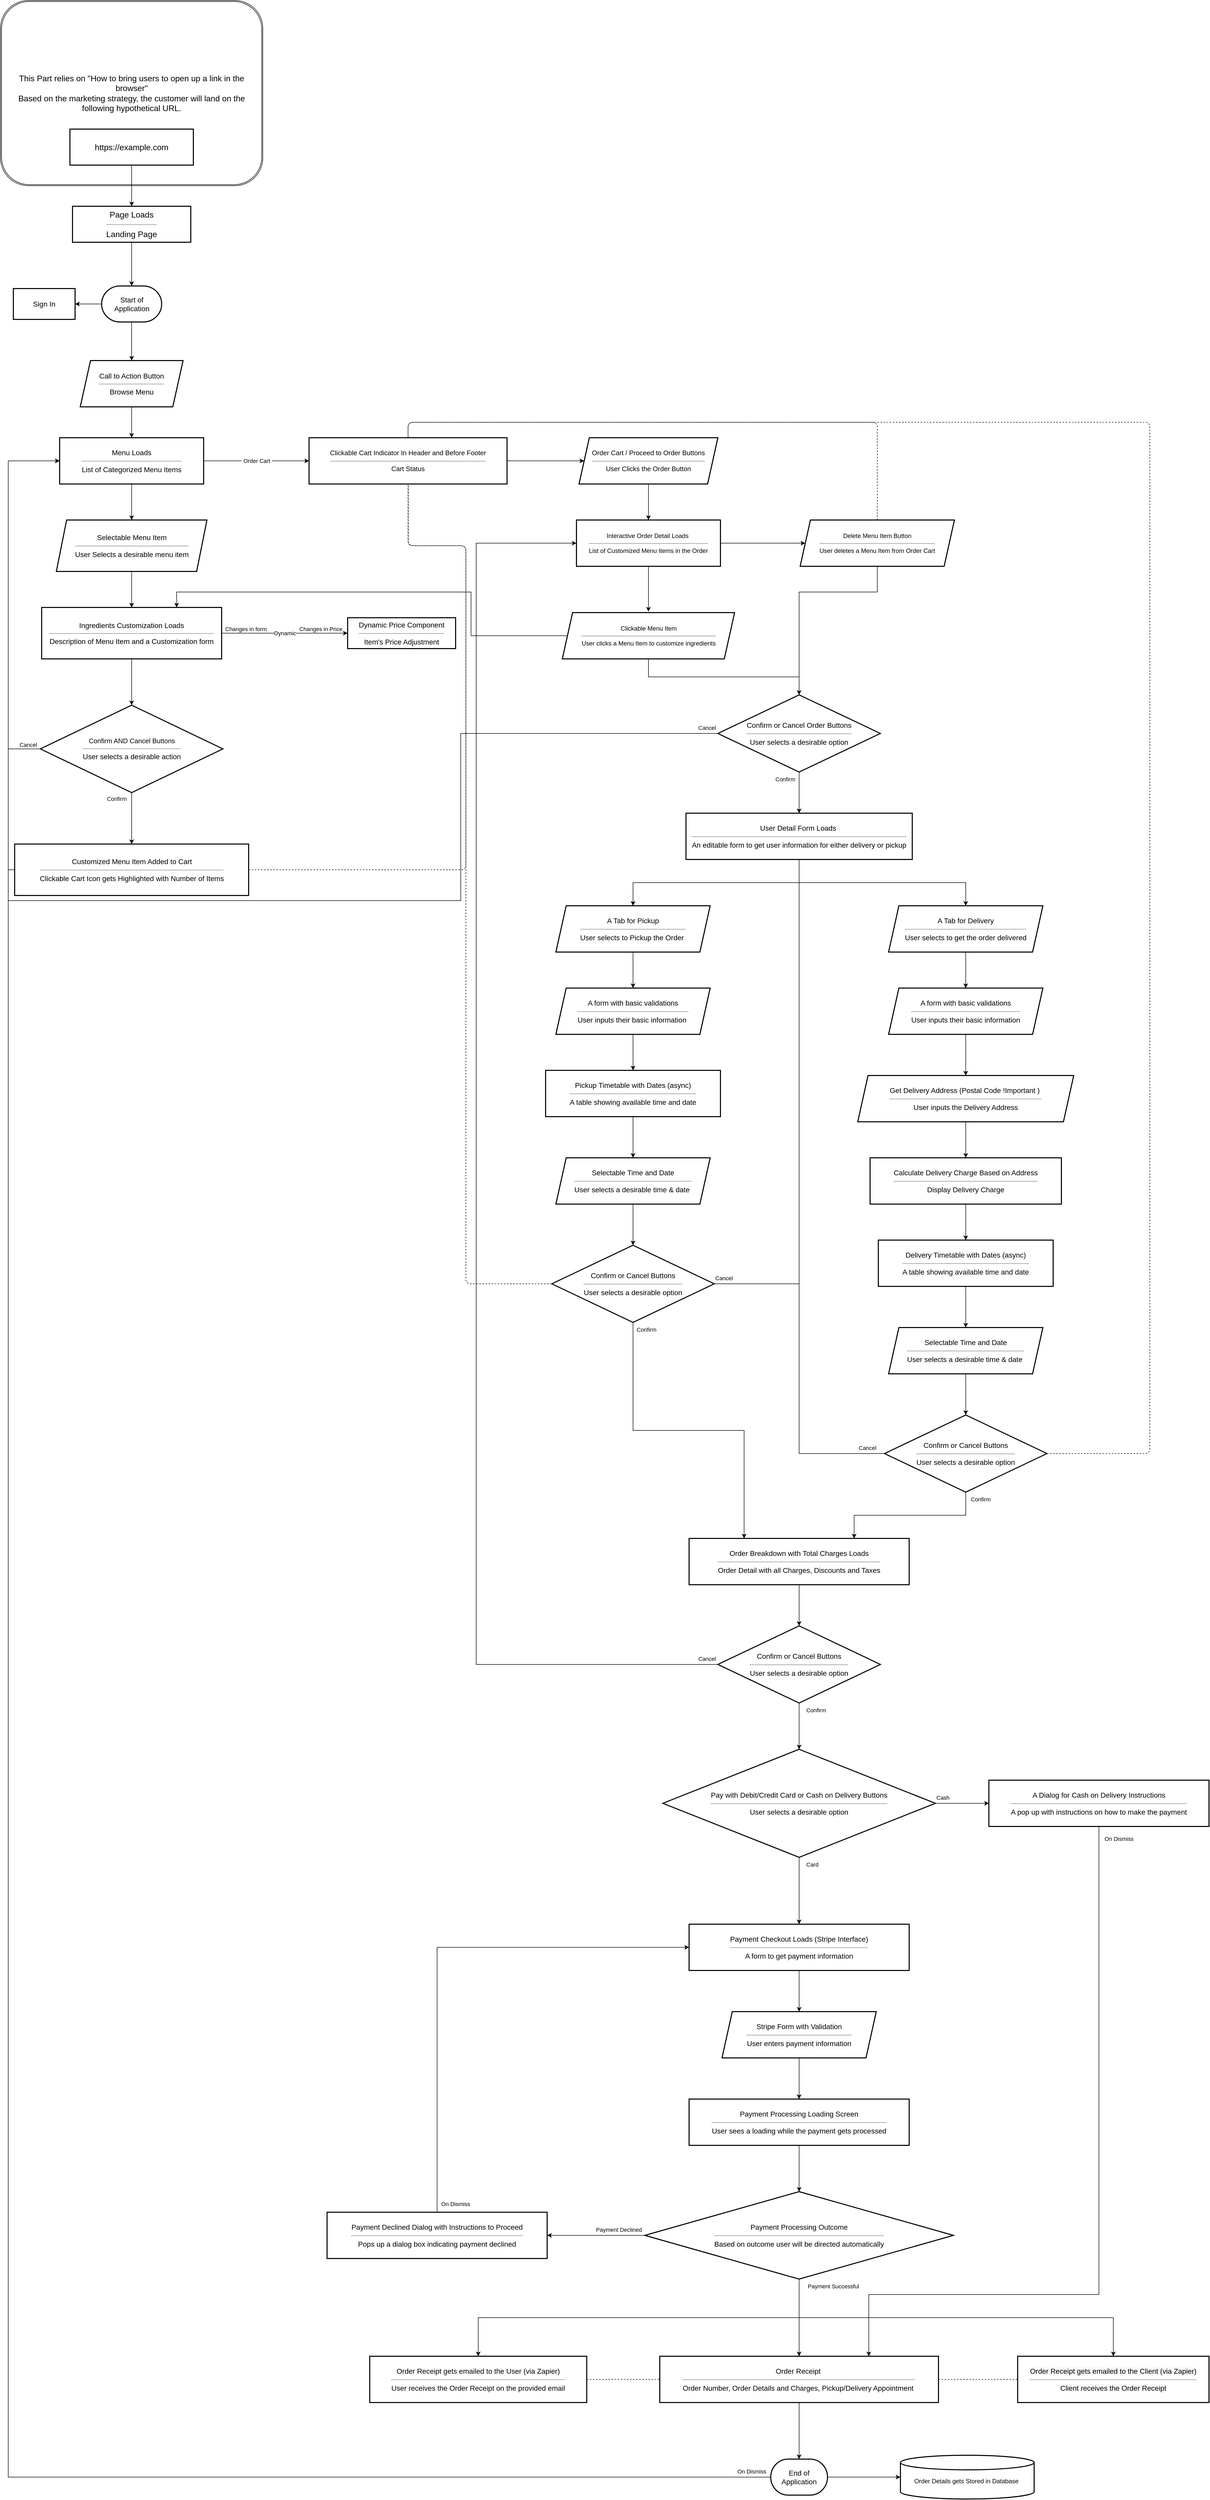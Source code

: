 <mxfile version="14.6.1" type="github" pages="2">
  <diagram id="C5RBs43oDa-KdzZeNtuy" name="Basic User Flow">
    <mxGraphModel dx="759" dy="1686" grid="1" gridSize="10" guides="1" tooltips="1" connect="1" arrows="1" fold="1" page="1" pageScale="1" pageWidth="827" pageHeight="1169" math="0" shadow="0">
      <root>
        <mxCell id="WIyWlLk6GJQsqaUBKTNV-0" />
        <mxCell id="WIyWlLk6GJQsqaUBKTNV-1" parent="WIyWlLk6GJQsqaUBKTNV-0" />
        <mxCell id="pszC3b5Wna7HMnzYmOuA-0" value="&lt;font style=&quot;font-size: 16px&quot;&gt;This Part relies on &quot;How to bring users to open up a link in the browser&quot;&lt;br&gt;Based on the marketing strategy, the customer will land on the following hypothetical URL.&lt;br&gt;&lt;/font&gt;" style="shape=ext;double=1;rounded=1;whiteSpace=wrap;html=1;fillColor=none;" parent="WIyWlLk6GJQsqaUBKTNV-1" vertex="1">
          <mxGeometry x="25" y="-1120" width="510" height="360" as="geometry" />
        </mxCell>
        <mxCell id="pszC3b5Wna7HMnzYmOuA-4" value="" style="edgeStyle=none;rounded=0;orthogonalLoop=1;jettySize=auto;html=1;" parent="WIyWlLk6GJQsqaUBKTNV-1" source="pszC3b5Wna7HMnzYmOuA-1" target="pszC3b5Wna7HMnzYmOuA-3" edge="1">
          <mxGeometry relative="1" as="geometry" />
        </mxCell>
        <mxCell id="pszC3b5Wna7HMnzYmOuA-1" value="&lt;font style=&quot;font-size: 16px&quot;&gt;https://example.com&lt;/font&gt;" style="rounded=0;whiteSpace=wrap;html=1;strokeWidth=2;" parent="WIyWlLk6GJQsqaUBKTNV-1" vertex="1">
          <mxGeometry x="160" y="-870" width="240" height="70" as="geometry" />
        </mxCell>
        <mxCell id="pszC3b5Wna7HMnzYmOuA-7" value="" style="edgeStyle=none;rounded=0;orthogonalLoop=1;jettySize=auto;html=1;" parent="WIyWlLk6GJQsqaUBKTNV-1" source="pszC3b5Wna7HMnzYmOuA-3" target="pszC3b5Wna7HMnzYmOuA-6" edge="1">
          <mxGeometry relative="1" as="geometry" />
        </mxCell>
        <mxCell id="pszC3b5Wna7HMnzYmOuA-3" value="&lt;font style=&quot;font-size: 16px&quot;&gt;Page Loads&lt;br&gt;&lt;hr&gt;Landing Page&lt;br&gt;&lt;/font&gt;" style="rounded=0;whiteSpace=wrap;html=1;strokeWidth=2;" parent="WIyWlLk6GJQsqaUBKTNV-1" vertex="1">
          <mxGeometry x="165" y="-720" width="230" height="70" as="geometry" />
        </mxCell>
        <mxCell id="pszC3b5Wna7HMnzYmOuA-9" value="" style="edgeStyle=none;rounded=0;orthogonalLoop=1;jettySize=auto;html=1;" parent="WIyWlLk6GJQsqaUBKTNV-1" source="pszC3b5Wna7HMnzYmOuA-6" target="pszC3b5Wna7HMnzYmOuA-8" edge="1">
          <mxGeometry relative="1" as="geometry" />
        </mxCell>
        <mxCell id="pszC3b5Wna7HMnzYmOuA-11" value="" style="edgeStyle=none;rounded=0;orthogonalLoop=1;jettySize=auto;html=1;" parent="WIyWlLk6GJQsqaUBKTNV-1" source="pszC3b5Wna7HMnzYmOuA-6" target="pszC3b5Wna7HMnzYmOuA-10" edge="1">
          <mxGeometry relative="1" as="geometry" />
        </mxCell>
        <mxCell id="pszC3b5Wna7HMnzYmOuA-6" value="&lt;font style=&quot;font-size: 14px&quot;&gt;Start of Application&lt;/font&gt;" style="strokeWidth=2;html=1;shape=mxgraph.flowchart.terminator;whiteSpace=wrap;" parent="WIyWlLk6GJQsqaUBKTNV-1" vertex="1">
          <mxGeometry x="221.66" y="-565" width="116.67" height="70" as="geometry" />
        </mxCell>
        <mxCell id="pszC3b5Wna7HMnzYmOuA-8" value="&lt;font style=&quot;font-size: 14px&quot;&gt;Sign In&lt;/font&gt;" style="whiteSpace=wrap;html=1;strokeWidth=2;" parent="WIyWlLk6GJQsqaUBKTNV-1" vertex="1">
          <mxGeometry x="50" y="-560" width="120" height="60" as="geometry" />
        </mxCell>
        <mxCell id="pszC3b5Wna7HMnzYmOuA-13" value="" style="edgeStyle=none;rounded=0;orthogonalLoop=1;jettySize=auto;html=1;" parent="WIyWlLk6GJQsqaUBKTNV-1" source="pszC3b5Wna7HMnzYmOuA-10" target="pszC3b5Wna7HMnzYmOuA-12" edge="1">
          <mxGeometry relative="1" as="geometry" />
        </mxCell>
        <mxCell id="pszC3b5Wna7HMnzYmOuA-10" value="&lt;span style=&quot;font-size: 14px&quot;&gt;Call to Action Button&lt;br&gt;&lt;/span&gt;&lt;hr&gt;&lt;font style=&quot;font-size: 14px&quot;&gt;Browse Menu&lt;/font&gt;" style="shape=parallelogram;perimeter=parallelogramPerimeter;whiteSpace=wrap;html=1;fixedSize=1;strokeWidth=2;" parent="WIyWlLk6GJQsqaUBKTNV-1" vertex="1">
          <mxGeometry x="180" y="-420" width="200" height="90" as="geometry" />
        </mxCell>
        <mxCell id="pszC3b5Wna7HMnzYmOuA-16" value="" style="edgeStyle=none;rounded=0;orthogonalLoop=1;jettySize=auto;html=1;" parent="WIyWlLk6GJQsqaUBKTNV-1" source="pszC3b5Wna7HMnzYmOuA-12" target="pszC3b5Wna7HMnzYmOuA-15" edge="1">
          <mxGeometry relative="1" as="geometry" />
        </mxCell>
        <mxCell id="pszC3b5Wna7HMnzYmOuA-12" value="&lt;font style=&quot;font-size: 14px&quot;&gt;Menu Loads&lt;br&gt;&lt;/font&gt;&lt;hr style=&quot;font-size: 14px&quot;&gt;&lt;font style=&quot;font-size: 14px&quot;&gt;List of Categorized Menu Items&lt;/font&gt;" style="rounded=0;whiteSpace=wrap;html=1;strokeWidth=2;" parent="WIyWlLk6GJQsqaUBKTNV-1" vertex="1">
          <mxGeometry x="140" y="-270" width="280" height="90" as="geometry" />
        </mxCell>
        <mxCell id="pszC3b5Wna7HMnzYmOuA-31" value="" style="edgeStyle=none;rounded=0;orthogonalLoop=1;jettySize=auto;html=1;" parent="WIyWlLk6GJQsqaUBKTNV-1" source="pszC3b5Wna7HMnzYmOuA-15" target="pszC3b5Wna7HMnzYmOuA-17" edge="1">
          <mxGeometry relative="1" as="geometry" />
        </mxCell>
        <mxCell id="pszC3b5Wna7HMnzYmOuA-15" value="&lt;font style=&quot;font-size: 14px&quot;&gt;Selectable Menu Item&lt;br&gt;&lt;/font&gt;&lt;hr style=&quot;font-size: 14px&quot;&gt;&lt;font style=&quot;font-size: 14px&quot;&gt;User Selects a desirable menu item&lt;/font&gt;" style="shape=parallelogram;perimeter=parallelogramPerimeter;whiteSpace=wrap;html=1;fixedSize=1;strokeWidth=2;" parent="WIyWlLk6GJQsqaUBKTNV-1" vertex="1">
          <mxGeometry x="133.57" y="-110" width="292.86" height="100" as="geometry" />
        </mxCell>
        <mxCell id="pszC3b5Wna7HMnzYmOuA-34" value="" style="edgeStyle=none;rounded=0;orthogonalLoop=1;jettySize=auto;html=1;strokeWidth=1;" parent="WIyWlLk6GJQsqaUBKTNV-1" source="pszC3b5Wna7HMnzYmOuA-17" target="pszC3b5Wna7HMnzYmOuA-33" edge="1">
          <mxGeometry relative="1" as="geometry" />
        </mxCell>
        <mxCell id="pszC3b5Wna7HMnzYmOuA-17" value="&lt;font style=&quot;font-size: 14px&quot;&gt;Ingredients Customization Loads&lt;/font&gt;&lt;hr&gt;&lt;font style=&quot;font-size: 14px&quot;&gt;Description of Menu Item and a Customization form&lt;/font&gt;" style="rounded=0;whiteSpace=wrap;html=1;strokeWidth=2;" parent="WIyWlLk6GJQsqaUBKTNV-1" vertex="1">
          <mxGeometry x="105" y="60" width="350" height="100" as="geometry" />
        </mxCell>
        <mxCell id="pszC3b5Wna7HMnzYmOuA-18" value="&lt;font style=&quot;font-size: 14px&quot;&gt;Dynamic Price Component&lt;br&gt;&lt;/font&gt;&lt;hr style=&quot;font-size: 14px&quot;&gt;&lt;font style=&quot;font-size: 14px&quot;&gt;Item&#39;s Price Adjustment&lt;/font&gt;" style="rounded=0;whiteSpace=wrap;html=1;strokeWidth=2;" parent="WIyWlLk6GJQsqaUBKTNV-1" vertex="1">
          <mxGeometry x="700" y="80" width="210" height="60" as="geometry" />
        </mxCell>
        <mxCell id="pszC3b5Wna7HMnzYmOuA-25" value="Label" style="endArrow=classic;html=1;exitX=1;exitY=0.5;exitDx=0;exitDy=0;entryX=0;entryY=0.5;entryDx=0;entryDy=0;strokeWidth=1;" parent="WIyWlLk6GJQsqaUBKTNV-1" source="pszC3b5Wna7HMnzYmOuA-17" target="pszC3b5Wna7HMnzYmOuA-18" edge="1">
          <mxGeometry relative="1" as="geometry">
            <mxPoint x="510" y="120" as="sourcePoint" />
            <mxPoint x="670" y="120" as="targetPoint" />
          </mxGeometry>
        </mxCell>
        <mxCell id="pszC3b5Wna7HMnzYmOuA-26" value="Dynamic" style="edgeLabel;resizable=0;html=1;align=center;verticalAlign=middle;" parent="pszC3b5Wna7HMnzYmOuA-25" connectable="0" vertex="1">
          <mxGeometry relative="1" as="geometry" />
        </mxCell>
        <mxCell id="pszC3b5Wna7HMnzYmOuA-27" value="Changes in form&amp;nbsp;" style="edgeLabel;resizable=0;html=1;align=left;verticalAlign=bottom;" parent="pszC3b5Wna7HMnzYmOuA-25" connectable="0" vertex="1">
          <mxGeometry x="-1" relative="1" as="geometry">
            <mxPoint x="5" as="offset" />
          </mxGeometry>
        </mxCell>
        <mxCell id="pszC3b5Wna7HMnzYmOuA-28" value="Changes in Price" style="edgeLabel;resizable=0;html=1;align=right;verticalAlign=bottom;" parent="pszC3b5Wna7HMnzYmOuA-25" connectable="0" vertex="1">
          <mxGeometry x="1" relative="1" as="geometry">
            <mxPoint x="-10" as="offset" />
          </mxGeometry>
        </mxCell>
        <mxCell id="pszC3b5Wna7HMnzYmOuA-36" style="edgeStyle=orthogonalEdgeStyle;rounded=0;orthogonalLoop=1;jettySize=auto;html=1;exitX=0;exitY=0.5;exitDx=0;exitDy=0;strokeWidth=1;entryX=0;entryY=0.5;entryDx=0;entryDy=0;" parent="WIyWlLk6GJQsqaUBKTNV-1" source="pszC3b5Wna7HMnzYmOuA-33" target="pszC3b5Wna7HMnzYmOuA-12" edge="1">
          <mxGeometry relative="1" as="geometry">
            <mxPoint x="60" y="-110" as="targetPoint" />
            <Array as="points">
              <mxPoint x="40" y="335" />
              <mxPoint x="40" y="-225" />
            </Array>
          </mxGeometry>
        </mxCell>
        <mxCell id="pszC3b5Wna7HMnzYmOuA-42" style="edgeStyle=none;rounded=0;orthogonalLoop=1;jettySize=auto;html=1;exitX=0.5;exitY=1;exitDx=0;exitDy=0;entryX=0.5;entryY=0;entryDx=0;entryDy=0;strokeWidth=1;" parent="WIyWlLk6GJQsqaUBKTNV-1" source="pszC3b5Wna7HMnzYmOuA-33" target="pszC3b5Wna7HMnzYmOuA-41" edge="1">
          <mxGeometry relative="1" as="geometry" />
        </mxCell>
        <mxCell id="pszC3b5Wna7HMnzYmOuA-33" value="&lt;font style=&quot;font-size: 13px&quot;&gt;Confirm AND Cancel Buttons&lt;br&gt;&lt;/font&gt;&lt;hr style=&quot;font-size: 13px&quot;&gt;&lt;font style=&quot;font-size: 14px&quot;&gt;User selects a desirable action&lt;/font&gt;" style="rhombus;whiteSpace=wrap;html=1;strokeWidth=2;" parent="WIyWlLk6GJQsqaUBKTNV-1" vertex="1">
          <mxGeometry x="102.5" y="250" width="355" height="170" as="geometry" />
        </mxCell>
        <mxCell id="pszC3b5Wna7HMnzYmOuA-40" value="Cancel" style="edgeLabel;resizable=0;html=1;align=left;verticalAlign=bottom;" parent="WIyWlLk6GJQsqaUBKTNV-1" connectable="0" vertex="1">
          <mxGeometry x="60" y="335" as="geometry" />
        </mxCell>
        <mxCell id="FM6P1bmNul1NjfTxwIoS-1" style="edgeStyle=orthogonalEdgeStyle;rounded=0;orthogonalLoop=1;jettySize=auto;html=1;exitX=0;exitY=0.5;exitDx=0;exitDy=0;entryX=0;entryY=0.5;entryDx=0;entryDy=0;" parent="WIyWlLk6GJQsqaUBKTNV-1" source="pszC3b5Wna7HMnzYmOuA-41" target="pszC3b5Wna7HMnzYmOuA-12" edge="1">
          <mxGeometry relative="1" as="geometry">
            <mxPoint x="40" y="-220" as="targetPoint" />
            <Array as="points">
              <mxPoint x="40" y="570" />
              <mxPoint x="40" y="-225" />
            </Array>
          </mxGeometry>
        </mxCell>
        <mxCell id="pszC3b5Wna7HMnzYmOuA-41" value="&lt;font style=&quot;font-size: 14px&quot;&gt;Customized Menu Item Added to Cart&lt;br&gt;&lt;/font&gt;&lt;hr style=&quot;font-size: 14px&quot;&gt;&lt;font style=&quot;font-size: 14px&quot;&gt;Clickable Cart Icon gets Highlighted with Number of Items&lt;/font&gt;" style="rounded=0;whiteSpace=wrap;html=1;strokeWidth=2;" parent="WIyWlLk6GJQsqaUBKTNV-1" vertex="1">
          <mxGeometry x="52.5" y="520" width="455" height="100" as="geometry" />
        </mxCell>
        <mxCell id="pszC3b5Wna7HMnzYmOuA-43" value="Confirm" style="edgeLabel;resizable=0;html=1;align=left;verticalAlign=bottom;" parent="WIyWlLk6GJQsqaUBKTNV-1" connectable="0" vertex="1">
          <mxGeometry x="230" y="440" as="geometry" />
        </mxCell>
        <mxCell id="FM6P1bmNul1NjfTxwIoS-2" value="&lt;font style=&quot;font-size: 13px&quot;&gt;Clickable Cart Indicator In Header and Before Footer&lt;br&gt;&lt;hr&gt;Cart Status&lt;br&gt;&lt;/font&gt;" style="rounded=0;whiteSpace=wrap;html=1;strokeWidth=2;" parent="WIyWlLk6GJQsqaUBKTNV-1" vertex="1">
          <mxGeometry x="625" y="-270" width="385" height="90" as="geometry" />
        </mxCell>
        <mxCell id="FM6P1bmNul1NjfTxwIoS-5" value="&amp;nbsp;Order Cart&amp;nbsp;" style="endArrow=classic;html=1;exitX=1;exitY=0.5;exitDx=0;exitDy=0;entryX=0;entryY=0.5;entryDx=0;entryDy=0;" parent="WIyWlLk6GJQsqaUBKTNV-1" source="pszC3b5Wna7HMnzYmOuA-12" target="FM6P1bmNul1NjfTxwIoS-2" edge="1">
          <mxGeometry relative="1" as="geometry">
            <mxPoint x="426.43" y="-225.34" as="sourcePoint" />
            <mxPoint x="620" y="-225" as="targetPoint" />
          </mxGeometry>
        </mxCell>
        <mxCell id="FM6P1bmNul1NjfTxwIoS-7" value="" style="endArrow=none;dashed=1;html=1;exitX=1;exitY=0.5;exitDx=0;exitDy=0;edgeStyle=orthogonalEdgeStyle;entryX=0.5;entryY=1;entryDx=0;entryDy=0;" parent="WIyWlLk6GJQsqaUBKTNV-1" source="pszC3b5Wna7HMnzYmOuA-41" target="FM6P1bmNul1NjfTxwIoS-2" edge="1">
          <mxGeometry width="50" height="50" relative="1" as="geometry">
            <mxPoint x="730" y="460" as="sourcePoint" />
            <mxPoint x="812" y="-179" as="targetPoint" />
            <Array as="points">
              <mxPoint x="930" y="570" />
              <mxPoint x="930" y="-60" />
              <mxPoint x="818" y="-60" />
              <mxPoint x="818" y="-180" />
            </Array>
          </mxGeometry>
        </mxCell>
        <mxCell id="FM6P1bmNul1NjfTxwIoS-14" style="edgeStyle=none;rounded=0;orthogonalLoop=1;jettySize=auto;html=1;exitX=0.5;exitY=1;exitDx=0;exitDy=0;entryX=0.5;entryY=0;entryDx=0;entryDy=0;" parent="WIyWlLk6GJQsqaUBKTNV-1" source="FM6P1bmNul1NjfTxwIoS-10" target="FM6P1bmNul1NjfTxwIoS-12" edge="1">
          <mxGeometry relative="1" as="geometry" />
        </mxCell>
        <mxCell id="FM6P1bmNul1NjfTxwIoS-10" value="&lt;font style=&quot;font-size: 13px&quot;&gt;Order Cart / Proceed to Order Buttons&lt;br&gt;&lt;/font&gt;&lt;hr style=&quot;font-size: 13px&quot;&gt;&lt;font style=&quot;font-size: 13px&quot;&gt;User Clicks the Order Button&lt;/font&gt;" style="shape=parallelogram;perimeter=parallelogramPerimeter;whiteSpace=wrap;html=1;fixedSize=1;strokeWidth=2;" parent="WIyWlLk6GJQsqaUBKTNV-1" vertex="1">
          <mxGeometry x="1150" y="-270" width="270" height="90" as="geometry" />
        </mxCell>
        <mxCell id="FM6P1bmNul1NjfTxwIoS-11" value="" style="endArrow=classic;html=1;exitX=1;exitY=0.5;exitDx=0;exitDy=0;entryX=0;entryY=0.5;entryDx=0;entryDy=0;" parent="WIyWlLk6GJQsqaUBKTNV-1" source="FM6P1bmNul1NjfTxwIoS-2" target="FM6P1bmNul1NjfTxwIoS-10" edge="1">
          <mxGeometry width="50" height="50" relative="1" as="geometry">
            <mxPoint x="1100" y="-140" as="sourcePoint" />
            <mxPoint x="1150" y="-190" as="targetPoint" />
          </mxGeometry>
        </mxCell>
        <mxCell id="FM6P1bmNul1NjfTxwIoS-17" style="edgeStyle=none;rounded=0;orthogonalLoop=1;jettySize=auto;html=1;exitX=1;exitY=0.5;exitDx=0;exitDy=0;entryX=0;entryY=0.5;entryDx=0;entryDy=0;" parent="WIyWlLk6GJQsqaUBKTNV-1" source="FM6P1bmNul1NjfTxwIoS-12" target="FM6P1bmNul1NjfTxwIoS-15" edge="1">
          <mxGeometry relative="1" as="geometry" />
        </mxCell>
        <mxCell id="FM6P1bmNul1NjfTxwIoS-18" style="edgeStyle=none;rounded=0;orthogonalLoop=1;jettySize=auto;html=1;exitX=0.5;exitY=1;exitDx=0;exitDy=0;" parent="WIyWlLk6GJQsqaUBKTNV-1" source="FM6P1bmNul1NjfTxwIoS-12" edge="1">
          <mxGeometry relative="1" as="geometry">
            <mxPoint x="1285" y="68" as="targetPoint" />
          </mxGeometry>
        </mxCell>
        <mxCell id="FM6P1bmNul1NjfTxwIoS-12" value="Interactive Order Detail Loads&amp;nbsp;&lt;br&gt;&lt;hr&gt;List of Customized Menu Items in the Order" style="rounded=0;whiteSpace=wrap;html=1;strokeWidth=2;" parent="WIyWlLk6GJQsqaUBKTNV-1" vertex="1">
          <mxGeometry x="1145" y="-110" width="280" height="90" as="geometry" />
        </mxCell>
        <mxCell id="FM6P1bmNul1NjfTxwIoS-20" style="edgeStyle=orthogonalEdgeStyle;rounded=1;orthogonalLoop=1;jettySize=auto;html=1;entryX=0.5;entryY=0;entryDx=0;entryDy=0;exitX=0.5;exitY=0;exitDx=0;exitDy=0;dashed=1;elbow=vertical;endArrow=none;endFill=0;" parent="WIyWlLk6GJQsqaUBKTNV-1" source="FM6P1bmNul1NjfTxwIoS-15" target="FM6P1bmNul1NjfTxwIoS-2" edge="1">
          <mxGeometry relative="1" as="geometry">
            <mxPoint x="890" y="-290" as="targetPoint" />
            <Array as="points">
              <mxPoint x="1730" y="-300" />
              <mxPoint x="818" y="-300" />
            </Array>
          </mxGeometry>
        </mxCell>
        <mxCell id="FM6P1bmNul1NjfTxwIoS-23" style="edgeStyle=orthogonalEdgeStyle;rounded=0;orthogonalLoop=1;jettySize=auto;html=1;exitX=0.5;exitY=1;exitDx=0;exitDy=0;endArrow=none;endFill=0;entryX=0.5;entryY=0;entryDx=0;entryDy=0;" parent="WIyWlLk6GJQsqaUBKTNV-1" source="FM6P1bmNul1NjfTxwIoS-15" target="FM6P1bmNul1NjfTxwIoS-24" edge="1">
          <mxGeometry relative="1" as="geometry">
            <mxPoint x="1580" y="190" as="targetPoint" />
            <Array as="points">
              <mxPoint x="1730" y="30" />
              <mxPoint x="1578" y="30" />
            </Array>
          </mxGeometry>
        </mxCell>
        <mxCell id="FM6P1bmNul1NjfTxwIoS-15" value="Delete Menu Item Button&lt;br&gt;&lt;hr&gt;User deletes a Menu Item from Order Cart" style="shape=parallelogram;perimeter=parallelogramPerimeter;whiteSpace=wrap;html=1;fixedSize=1;strokeWidth=2;" parent="WIyWlLk6GJQsqaUBKTNV-1" vertex="1">
          <mxGeometry x="1580" y="-110" width="300" height="90" as="geometry" />
        </mxCell>
        <mxCell id="FM6P1bmNul1NjfTxwIoS-19" style="edgeStyle=orthogonalEdgeStyle;rounded=0;orthogonalLoop=1;jettySize=auto;html=1;exitX=0;exitY=0.5;exitDx=0;exitDy=0;entryX=0.75;entryY=0;entryDx=0;entryDy=0;" parent="WIyWlLk6GJQsqaUBKTNV-1" source="FM6P1bmNul1NjfTxwIoS-16" target="pszC3b5Wna7HMnzYmOuA-17" edge="1">
          <mxGeometry relative="1" as="geometry">
            <mxPoint x="610" y="40" as="targetPoint" />
            <Array as="points">
              <mxPoint x="940" y="115" />
              <mxPoint x="940" y="30" />
              <mxPoint x="368" y="30" />
            </Array>
          </mxGeometry>
        </mxCell>
        <mxCell id="FM6P1bmNul1NjfTxwIoS-22" style="edgeStyle=orthogonalEdgeStyle;rounded=0;orthogonalLoop=1;jettySize=auto;html=1;exitX=0.5;exitY=1;exitDx=0;exitDy=0;endArrow=classic;endFill=1;entryX=0.5;entryY=0;entryDx=0;entryDy=0;startArrow=none;startFill=0;" parent="WIyWlLk6GJQsqaUBKTNV-1" source="FM6P1bmNul1NjfTxwIoS-16" target="FM6P1bmNul1NjfTxwIoS-24" edge="1">
          <mxGeometry relative="1" as="geometry">
            <mxPoint x="1580" y="210" as="targetPoint" />
          </mxGeometry>
        </mxCell>
        <mxCell id="FM6P1bmNul1NjfTxwIoS-16" value="Clickable Menu Item&lt;br&gt;&lt;hr&gt;User clicks a Menu Item to customize ingredients" style="shape=parallelogram;perimeter=parallelogramPerimeter;whiteSpace=wrap;html=1;fixedSize=1;strokeWidth=2;" parent="WIyWlLk6GJQsqaUBKTNV-1" vertex="1">
          <mxGeometry x="1117.5" y="70" width="335" height="90" as="geometry" />
        </mxCell>
        <mxCell id="FM6P1bmNul1NjfTxwIoS-28" style="edgeStyle=orthogonalEdgeStyle;rounded=0;orthogonalLoop=1;jettySize=auto;html=1;exitX=0;exitY=0.5;exitDx=0;exitDy=0;startArrow=none;startFill=0;endArrow=none;endFill=0;" parent="WIyWlLk6GJQsqaUBKTNV-1" source="FM6P1bmNul1NjfTxwIoS-24" edge="1">
          <mxGeometry relative="1" as="geometry">
            <mxPoint x="40" y="570" as="targetPoint" />
            <Array as="points">
              <mxPoint x="920" y="305" />
              <mxPoint x="920" y="630" />
              <mxPoint x="40" y="630" />
            </Array>
          </mxGeometry>
        </mxCell>
        <mxCell id="FM6P1bmNul1NjfTxwIoS-33" style="edgeStyle=none;rounded=0;orthogonalLoop=1;jettySize=auto;html=1;exitX=0.5;exitY=1;exitDx=0;exitDy=0;startArrow=none;startFill=0;endArrow=classic;endFill=1;" parent="WIyWlLk6GJQsqaUBKTNV-1" source="FM6P1bmNul1NjfTxwIoS-24" target="FM6P1bmNul1NjfTxwIoS-32" edge="1">
          <mxGeometry relative="1" as="geometry" />
        </mxCell>
        <mxCell id="FM6P1bmNul1NjfTxwIoS-24" value="&lt;font style=&quot;font-size: 14px&quot;&gt;Confirm or Cancel Order Buttons&lt;br&gt;&lt;/font&gt;&lt;hr style=&quot;font-size: 14px&quot;&gt;&lt;font style=&quot;font-size: 14px&quot;&gt;User selects a desirable option&lt;br&gt;&lt;/font&gt;" style="rhombus;whiteSpace=wrap;html=1;strokeWidth=2;" parent="WIyWlLk6GJQsqaUBKTNV-1" vertex="1">
          <mxGeometry x="1420" y="230" width="316" height="150" as="geometry" />
        </mxCell>
        <mxCell id="FM6P1bmNul1NjfTxwIoS-30" value="&lt;meta charset=&quot;utf-8&quot;&gt;&lt;span style=&quot;color: rgb(0, 0, 0); font-family: helvetica; font-size: 11px; font-style: normal; font-weight: 400; letter-spacing: normal; text-align: left; text-indent: 0px; text-transform: none; word-spacing: 0px; background-color: rgb(255, 255, 255); display: inline; float: none;&quot;&gt;Cancel&lt;/span&gt;" style="text;whiteSpace=wrap;html=1;" parent="WIyWlLk6GJQsqaUBKTNV-1" vertex="1">
          <mxGeometry x="1380" y="280" width="60" height="30" as="geometry" />
        </mxCell>
        <mxCell id="FM6P1bmNul1NjfTxwIoS-39" style="edgeStyle=orthogonalEdgeStyle;rounded=0;orthogonalLoop=1;jettySize=auto;html=1;exitX=0.5;exitY=1;exitDx=0;exitDy=0;startArrow=none;startFill=0;endArrow=classic;endFill=1;strokeWidth=1;" parent="WIyWlLk6GJQsqaUBKTNV-1" source="FM6P1bmNul1NjfTxwIoS-32" target="FM6P1bmNul1NjfTxwIoS-37" edge="1">
          <mxGeometry relative="1" as="geometry" />
        </mxCell>
        <mxCell id="FM6P1bmNul1NjfTxwIoS-40" style="edgeStyle=orthogonalEdgeStyle;rounded=0;orthogonalLoop=1;jettySize=auto;html=1;exitX=0.5;exitY=1;exitDx=0;exitDy=0;startArrow=none;startFill=0;endArrow=classic;endFill=1;strokeWidth=1;" parent="WIyWlLk6GJQsqaUBKTNV-1" source="FM6P1bmNul1NjfTxwIoS-32" target="FM6P1bmNul1NjfTxwIoS-38" edge="1">
          <mxGeometry relative="1" as="geometry" />
        </mxCell>
        <mxCell id="FM6P1bmNul1NjfTxwIoS-32" value="&lt;font style=&quot;font-size: 14px&quot;&gt;User Detail Form Loads&amp;nbsp;&lt;br&gt;&lt;/font&gt;&lt;hr style=&quot;font-size: 14px&quot;&gt;&lt;font style=&quot;font-size: 14px&quot;&gt;An editable form to get user information for either delivery or pickup&lt;/font&gt;" style="rounded=0;whiteSpace=wrap;html=1;strokeWidth=2;" parent="WIyWlLk6GJQsqaUBKTNV-1" vertex="1">
          <mxGeometry x="1358" y="460" width="440" height="90" as="geometry" />
        </mxCell>
        <mxCell id="FM6P1bmNul1NjfTxwIoS-34" value="&lt;span style=&quot;color: rgb(0 , 0 , 0) ; font-family: &amp;#34;helvetica&amp;#34; ; font-size: 11px ; font-style: normal ; font-weight: 400 ; letter-spacing: normal ; text-align: left ; text-indent: 0px ; text-transform: none ; word-spacing: 0px ; background-color: rgb(255 , 255 , 255) ; display: inline ; float: none&quot;&gt;Confirm&lt;/span&gt;" style="text;whiteSpace=wrap;html=1;" parent="WIyWlLk6GJQsqaUBKTNV-1" vertex="1">
          <mxGeometry x="1530" y="380" width="60" height="30" as="geometry" />
        </mxCell>
        <mxCell id="FM6P1bmNul1NjfTxwIoS-43" style="edgeStyle=none;rounded=0;orthogonalLoop=1;jettySize=auto;html=1;exitX=0.5;exitY=1;exitDx=0;exitDy=0;startArrow=none;startFill=0;endArrow=classic;endFill=1;strokeWidth=1;" parent="WIyWlLk6GJQsqaUBKTNV-1" source="FM6P1bmNul1NjfTxwIoS-37" target="FM6P1bmNul1NjfTxwIoS-41" edge="1">
          <mxGeometry relative="1" as="geometry" />
        </mxCell>
        <mxCell id="FM6P1bmNul1NjfTxwIoS-37" value="&lt;font style=&quot;font-size: 14px&quot;&gt;A Tab for Pickup&lt;br&gt;&lt;/font&gt;&lt;hr style=&quot;font-size: 14px&quot;&gt;&lt;font style=&quot;font-size: 14px&quot;&gt;User selects to Pickup the Order&amp;nbsp;&lt;/font&gt;" style="shape=parallelogram;perimeter=parallelogramPerimeter;whiteSpace=wrap;html=1;fixedSize=1;strokeWidth=2;" parent="WIyWlLk6GJQsqaUBKTNV-1" vertex="1">
          <mxGeometry x="1105" y="640" width="300" height="90" as="geometry" />
        </mxCell>
        <mxCell id="FM6P1bmNul1NjfTxwIoS-44" style="edgeStyle=none;rounded=0;orthogonalLoop=1;jettySize=auto;html=1;exitX=0.5;exitY=1;exitDx=0;exitDy=0;entryX=0.5;entryY=0;entryDx=0;entryDy=0;startArrow=none;startFill=0;endArrow=classic;endFill=1;strokeWidth=1;" parent="WIyWlLk6GJQsqaUBKTNV-1" source="FM6P1bmNul1NjfTxwIoS-38" target="FM6P1bmNul1NjfTxwIoS-42" edge="1">
          <mxGeometry relative="1" as="geometry" />
        </mxCell>
        <mxCell id="FM6P1bmNul1NjfTxwIoS-38" value="&lt;font style=&quot;font-size: 14px&quot;&gt;A Tab for Delivery&lt;br&gt;&lt;/font&gt;&lt;hr style=&quot;font-size: 14px&quot;&gt;&lt;font style=&quot;font-size: 14px&quot;&gt;User selects to get the order delivered&lt;/font&gt;" style="shape=parallelogram;perimeter=parallelogramPerimeter;whiteSpace=wrap;html=1;fixedSize=1;strokeWidth=2;" parent="WIyWlLk6GJQsqaUBKTNV-1" vertex="1">
          <mxGeometry x="1752" y="640" width="300" height="90" as="geometry" />
        </mxCell>
        <mxCell id="FM6P1bmNul1NjfTxwIoS-47" style="edgeStyle=none;rounded=0;orthogonalLoop=1;jettySize=auto;html=1;exitX=0.5;exitY=1;exitDx=0;exitDy=0;startArrow=none;startFill=0;endArrow=classic;endFill=1;strokeWidth=1;" parent="WIyWlLk6GJQsqaUBKTNV-1" source="FM6P1bmNul1NjfTxwIoS-41" target="FM6P1bmNul1NjfTxwIoS-46" edge="1">
          <mxGeometry relative="1" as="geometry" />
        </mxCell>
        <mxCell id="FM6P1bmNul1NjfTxwIoS-41" value="&lt;font style=&quot;font-size: 14px&quot;&gt;A form with basic validations&lt;br&gt;&lt;/font&gt;&lt;hr style=&quot;font-size: 14px&quot;&gt;&lt;font style=&quot;font-size: 14px&quot;&gt;User inputs their basic information&amp;nbsp;&lt;/font&gt;" style="shape=parallelogram;perimeter=parallelogramPerimeter;whiteSpace=wrap;html=1;fixedSize=1;strokeWidth=2;" parent="WIyWlLk6GJQsqaUBKTNV-1" vertex="1">
          <mxGeometry x="1105" y="800" width="300" height="90" as="geometry" />
        </mxCell>
        <mxCell id="ng4lnUKTJqoICK68N6fb-3" style="edgeStyle=none;rounded=0;orthogonalLoop=1;jettySize=auto;html=1;" edge="1" parent="WIyWlLk6GJQsqaUBKTNV-1" source="FM6P1bmNul1NjfTxwIoS-42" target="ng4lnUKTJqoICK68N6fb-2">
          <mxGeometry relative="1" as="geometry" />
        </mxCell>
        <mxCell id="FM6P1bmNul1NjfTxwIoS-42" value="&lt;font style=&quot;font-size: 14px&quot;&gt;A form with basic validations&lt;br&gt;&lt;/font&gt;&lt;hr style=&quot;font-size: 14px&quot;&gt;&lt;font style=&quot;font-size: 14px&quot;&gt;User inputs their basic information&lt;/font&gt;" style="shape=parallelogram;perimeter=parallelogramPerimeter;whiteSpace=wrap;html=1;fixedSize=1;strokeWidth=2;" parent="WIyWlLk6GJQsqaUBKTNV-1" vertex="1">
          <mxGeometry x="1752" y="800" width="300" height="90" as="geometry" />
        </mxCell>
        <mxCell id="FM6P1bmNul1NjfTxwIoS-49" style="edgeStyle=none;rounded=0;orthogonalLoop=1;jettySize=auto;html=1;exitX=0.5;exitY=1;exitDx=0;exitDy=0;entryX=0.5;entryY=0;entryDx=0;entryDy=0;startArrow=none;startFill=0;endArrow=classic;endFill=1;strokeWidth=1;" parent="WIyWlLk6GJQsqaUBKTNV-1" source="FM6P1bmNul1NjfTxwIoS-46" target="FM6P1bmNul1NjfTxwIoS-48" edge="1">
          <mxGeometry relative="1" as="geometry" />
        </mxCell>
        <mxCell id="FM6P1bmNul1NjfTxwIoS-46" value="&lt;font style=&quot;font-size: 14px&quot;&gt;Pickup Timetable with Dates (async)&lt;br&gt;&lt;/font&gt;&lt;hr style=&quot;font-size: 14px&quot;&gt;&lt;span style=&quot;font-size: 14px&quot;&gt;A table showing available time and date&lt;/span&gt;" style="rounded=0;whiteSpace=wrap;html=1;strokeWidth=2;" parent="WIyWlLk6GJQsqaUBKTNV-1" vertex="1">
          <mxGeometry x="1085" y="960" width="340" height="90" as="geometry" />
        </mxCell>
        <mxCell id="FM6P1bmNul1NjfTxwIoS-51" style="edgeStyle=none;rounded=0;orthogonalLoop=1;jettySize=auto;html=1;exitX=0.5;exitY=1;exitDx=0;exitDy=0;startArrow=none;startFill=0;endArrow=classic;endFill=1;strokeWidth=1;" parent="WIyWlLk6GJQsqaUBKTNV-1" source="FM6P1bmNul1NjfTxwIoS-48" target="FM6P1bmNul1NjfTxwIoS-50" edge="1">
          <mxGeometry relative="1" as="geometry" />
        </mxCell>
        <mxCell id="FM6P1bmNul1NjfTxwIoS-48" value="&lt;font style=&quot;font-size: 14px&quot;&gt;Selectable Time and Date&lt;br&gt;&lt;/font&gt;&lt;hr style=&quot;font-size: 14px&quot;&gt;&lt;font style=&quot;font-size: 14px&quot;&gt;User selects a desirable time &amp;amp; date&amp;nbsp;&lt;/font&gt;" style="shape=parallelogram;perimeter=parallelogramPerimeter;whiteSpace=wrap;html=1;fixedSize=1;strokeWidth=2;" parent="WIyWlLk6GJQsqaUBKTNV-1" vertex="1">
          <mxGeometry x="1105" y="1130" width="300" height="90" as="geometry" />
        </mxCell>
        <mxCell id="FM6P1bmNul1NjfTxwIoS-53" style="edgeStyle=orthogonalEdgeStyle;rounded=1;orthogonalLoop=1;jettySize=auto;html=1;exitX=0;exitY=0.5;exitDx=0;exitDy=0;startArrow=none;startFill=0;endArrow=none;endFill=0;strokeWidth=1;entryX=0.5;entryY=1;entryDx=0;entryDy=0;dashed=1;" parent="WIyWlLk6GJQsqaUBKTNV-1" source="FM6P1bmNul1NjfTxwIoS-50" target="FM6P1bmNul1NjfTxwIoS-2" edge="1">
          <mxGeometry relative="1" as="geometry">
            <mxPoint x="830" y="-100" as="targetPoint" />
            <Array as="points">
              <mxPoint x="930" y="1375" />
              <mxPoint x="930" y="-60" />
              <mxPoint x="818" y="-60" />
            </Array>
          </mxGeometry>
        </mxCell>
        <mxCell id="FM6P1bmNul1NjfTxwIoS-54" style="edgeStyle=orthogonalEdgeStyle;rounded=0;orthogonalLoop=1;jettySize=auto;html=1;exitX=1;exitY=0.5;exitDx=0;exitDy=0;startArrow=none;startFill=0;endArrow=none;endFill=0;strokeWidth=1;entryX=0.5;entryY=1;entryDx=0;entryDy=0;" parent="WIyWlLk6GJQsqaUBKTNV-1" source="FM6P1bmNul1NjfTxwIoS-50" target="FM6P1bmNul1NjfTxwIoS-32" edge="1">
          <mxGeometry relative="1" as="geometry">
            <mxPoint x="1580" y="600" as="targetPoint" />
            <Array as="points">
              <mxPoint x="1578" y="1375" />
            </Array>
          </mxGeometry>
        </mxCell>
        <mxCell id="ng4lnUKTJqoICK68N6fb-16" style="edgeStyle=orthogonalEdgeStyle;rounded=0;orthogonalLoop=1;jettySize=auto;html=1;exitX=0.5;exitY=1;exitDx=0;exitDy=0;entryX=0.25;entryY=0;entryDx=0;entryDy=0;endArrow=classic;endFill=1;" edge="1" parent="WIyWlLk6GJQsqaUBKTNV-1" source="FM6P1bmNul1NjfTxwIoS-50" target="ng4lnUKTJqoICK68N6fb-15">
          <mxGeometry relative="1" as="geometry" />
        </mxCell>
        <mxCell id="FM6P1bmNul1NjfTxwIoS-50" value="&lt;font style=&quot;font-size: 14px&quot;&gt;Confirm or Cancel Buttons&lt;br&gt;&lt;/font&gt;&lt;hr style=&quot;font-size: 14px&quot;&gt;&lt;font style=&quot;font-size: 14px&quot;&gt;User selects a desirable option&lt;br&gt;&lt;/font&gt;" style="rhombus;whiteSpace=wrap;html=1;strokeWidth=2;" parent="WIyWlLk6GJQsqaUBKTNV-1" vertex="1">
          <mxGeometry x="1097" y="1300" width="316" height="150" as="geometry" />
        </mxCell>
        <mxCell id="FM6P1bmNul1NjfTxwIoS-55" value="&lt;meta charset=&quot;utf-8&quot;&gt;&lt;span style=&quot;color: rgb(0, 0, 0); font-family: helvetica; font-size: 11px; font-style: normal; font-weight: 400; letter-spacing: normal; text-align: left; text-indent: 0px; text-transform: none; word-spacing: 0px; background-color: rgb(255, 255, 255); display: inline; float: none;&quot;&gt;Cancel&lt;/span&gt;" style="text;whiteSpace=wrap;html=1;" parent="WIyWlLk6GJQsqaUBKTNV-1" vertex="1">
          <mxGeometry x="1413" y="1350" width="60" height="30" as="geometry" />
        </mxCell>
        <mxCell id="ng4lnUKTJqoICK68N6fb-5" style="edgeStyle=none;rounded=0;orthogonalLoop=1;jettySize=auto;html=1;exitX=0.5;exitY=1;exitDx=0;exitDy=0;entryX=0.5;entryY=0;entryDx=0;entryDy=0;" edge="1" parent="WIyWlLk6GJQsqaUBKTNV-1" source="ng4lnUKTJqoICK68N6fb-2" target="ng4lnUKTJqoICK68N6fb-4">
          <mxGeometry relative="1" as="geometry" />
        </mxCell>
        <mxCell id="ng4lnUKTJqoICK68N6fb-2" value="&lt;font style=&quot;font-size: 14px&quot;&gt;Get Delivery Address (Postal Code !Important )&amp;nbsp;&lt;br&gt;&lt;/font&gt;&lt;hr style=&quot;font-size: 14px&quot;&gt;&lt;font style=&quot;font-size: 14px&quot;&gt;User inputs the Delivery Address&lt;/font&gt;" style="shape=parallelogram;perimeter=parallelogramPerimeter;whiteSpace=wrap;html=1;fixedSize=1;strokeWidth=2;" vertex="1" parent="WIyWlLk6GJQsqaUBKTNV-1">
          <mxGeometry x="1692" y="970" width="420" height="90" as="geometry" />
        </mxCell>
        <mxCell id="ng4lnUKTJqoICK68N6fb-12" style="edgeStyle=none;rounded=0;orthogonalLoop=1;jettySize=auto;html=1;exitX=0.5;exitY=1;exitDx=0;exitDy=0;entryX=0.5;entryY=0;entryDx=0;entryDy=0;" edge="1" parent="WIyWlLk6GJQsqaUBKTNV-1" source="ng4lnUKTJqoICK68N6fb-4" target="ng4lnUKTJqoICK68N6fb-7">
          <mxGeometry relative="1" as="geometry" />
        </mxCell>
        <mxCell id="ng4lnUKTJqoICK68N6fb-4" value="&lt;font style=&quot;font-size: 14px&quot;&gt;Calculate Delivery Charge Based on Address&lt;br&gt;&lt;/font&gt;&lt;hr style=&quot;font-size: 14px&quot;&gt;&lt;font style=&quot;font-size: 14px&quot;&gt;Display Delivery Charge&lt;/font&gt;" style="rounded=0;whiteSpace=wrap;html=1;strokeWidth=2;" vertex="1" parent="WIyWlLk6GJQsqaUBKTNV-1">
          <mxGeometry x="1716" y="1130" width="372" height="90" as="geometry" />
        </mxCell>
        <mxCell id="ng4lnUKTJqoICK68N6fb-6" style="edgeStyle=none;rounded=0;orthogonalLoop=1;jettySize=auto;html=1;exitX=0.5;exitY=1;exitDx=0;exitDy=0;entryX=0.5;entryY=0;entryDx=0;entryDy=0;startArrow=none;startFill=0;endArrow=classic;endFill=1;strokeWidth=1;" edge="1" parent="WIyWlLk6GJQsqaUBKTNV-1" source="ng4lnUKTJqoICK68N6fb-7" target="ng4lnUKTJqoICK68N6fb-9">
          <mxGeometry relative="1" as="geometry" />
        </mxCell>
        <mxCell id="ng4lnUKTJqoICK68N6fb-7" value="&lt;font style=&quot;font-size: 14px&quot;&gt;Delivery Timetable with Dates (async)&lt;br&gt;&lt;/font&gt;&lt;hr style=&quot;font-size: 14px&quot;&gt;&lt;span style=&quot;font-size: 14px&quot;&gt;A table showing available time and date&lt;/span&gt;" style="rounded=0;whiteSpace=wrap;html=1;strokeWidth=2;" vertex="1" parent="WIyWlLk6GJQsqaUBKTNV-1">
          <mxGeometry x="1732" y="1290" width="340" height="90" as="geometry" />
        </mxCell>
        <mxCell id="ng4lnUKTJqoICK68N6fb-8" style="edgeStyle=none;rounded=0;orthogonalLoop=1;jettySize=auto;html=1;exitX=0.5;exitY=1;exitDx=0;exitDy=0;startArrow=none;startFill=0;endArrow=classic;endFill=1;strokeWidth=1;" edge="1" parent="WIyWlLk6GJQsqaUBKTNV-1" source="ng4lnUKTJqoICK68N6fb-9" target="ng4lnUKTJqoICK68N6fb-10">
          <mxGeometry relative="1" as="geometry" />
        </mxCell>
        <mxCell id="ng4lnUKTJqoICK68N6fb-9" value="&lt;font style=&quot;font-size: 14px&quot;&gt;Selectable Time and Date&lt;br&gt;&lt;/font&gt;&lt;hr style=&quot;font-size: 14px&quot;&gt;&lt;font style=&quot;font-size: 14px&quot;&gt;User selects a desirable time &amp;amp; date&amp;nbsp;&lt;/font&gt;" style="shape=parallelogram;perimeter=parallelogramPerimeter;whiteSpace=wrap;html=1;fixedSize=1;strokeWidth=2;" vertex="1" parent="WIyWlLk6GJQsqaUBKTNV-1">
          <mxGeometry x="1752" y="1460" width="300" height="90" as="geometry" />
        </mxCell>
        <mxCell id="ng4lnUKTJqoICK68N6fb-13" style="edgeStyle=orthogonalEdgeStyle;rounded=0;orthogonalLoop=1;jettySize=auto;html=1;exitX=0;exitY=0.5;exitDx=0;exitDy=0;entryX=0.5;entryY=1;entryDx=0;entryDy=0;endArrow=none;endFill=0;" edge="1" parent="WIyWlLk6GJQsqaUBKTNV-1" source="ng4lnUKTJqoICK68N6fb-10" target="FM6P1bmNul1NjfTxwIoS-32">
          <mxGeometry relative="1" as="geometry">
            <mxPoint x="1580" y="570" as="targetPoint" />
          </mxGeometry>
        </mxCell>
        <mxCell id="ng4lnUKTJqoICK68N6fb-14" style="edgeStyle=orthogonalEdgeStyle;rounded=1;orthogonalLoop=1;jettySize=auto;html=1;exitX=1;exitY=0.5;exitDx=0;exitDy=0;endArrow=none;endFill=0;entryX=0.5;entryY=0;entryDx=0;entryDy=0;dashed=1;" edge="1" parent="WIyWlLk6GJQsqaUBKTNV-1" source="ng4lnUKTJqoICK68N6fb-10" target="FM6P1bmNul1NjfTxwIoS-2">
          <mxGeometry relative="1" as="geometry">
            <mxPoint x="1340" y="-300" as="targetPoint" />
            <Array as="points">
              <mxPoint x="2260" y="1705" />
              <mxPoint x="2260" y="-300" />
              <mxPoint x="817" y="-300" />
            </Array>
          </mxGeometry>
        </mxCell>
        <mxCell id="ng4lnUKTJqoICK68N6fb-17" style="edgeStyle=orthogonalEdgeStyle;rounded=0;orthogonalLoop=1;jettySize=auto;html=1;exitX=0.5;exitY=1;exitDx=0;exitDy=0;entryX=0.75;entryY=0;entryDx=0;entryDy=0;endArrow=classic;endFill=1;" edge="1" parent="WIyWlLk6GJQsqaUBKTNV-1" source="ng4lnUKTJqoICK68N6fb-10" target="ng4lnUKTJqoICK68N6fb-15">
          <mxGeometry relative="1" as="geometry" />
        </mxCell>
        <mxCell id="ng4lnUKTJqoICK68N6fb-10" value="&lt;font style=&quot;font-size: 14px&quot;&gt;Confirm or Cancel Buttons&lt;br&gt;&lt;/font&gt;&lt;hr style=&quot;font-size: 14px&quot;&gt;&lt;font style=&quot;font-size: 14px&quot;&gt;User selects a desirable option&lt;br&gt;&lt;/font&gt;" style="rhombus;whiteSpace=wrap;html=1;strokeWidth=2;" vertex="1" parent="WIyWlLk6GJQsqaUBKTNV-1">
          <mxGeometry x="1744" y="1630" width="316" height="150" as="geometry" />
        </mxCell>
        <mxCell id="ng4lnUKTJqoICK68N6fb-11" value="&lt;meta charset=&quot;utf-8&quot;&gt;&lt;span style=&quot;color: rgb(0, 0, 0); font-family: helvetica; font-size: 11px; font-style: normal; font-weight: 400; letter-spacing: normal; text-align: left; text-indent: 0px; text-transform: none; word-spacing: 0px; background-color: rgb(255, 255, 255); display: inline; float: none;&quot;&gt;Cancel&lt;/span&gt;" style="text;whiteSpace=wrap;html=1;" vertex="1" parent="WIyWlLk6GJQsqaUBKTNV-1">
          <mxGeometry x="1692" y="1680" width="60" height="30" as="geometry" />
        </mxCell>
        <mxCell id="ng4lnUKTJqoICK68N6fb-22" style="rounded=0;orthogonalLoop=1;jettySize=auto;html=1;exitX=0.5;exitY=1;exitDx=0;exitDy=0;entryX=0.5;entryY=0;entryDx=0;entryDy=0;endArrow=classic;endFill=1;" edge="1" parent="WIyWlLk6GJQsqaUBKTNV-1" source="ng4lnUKTJqoICK68N6fb-15" target="ng4lnUKTJqoICK68N6fb-21">
          <mxGeometry relative="1" as="geometry" />
        </mxCell>
        <mxCell id="ng4lnUKTJqoICK68N6fb-15" value="&lt;font style=&quot;font-size: 14px&quot;&gt;Order Breakdown with Total Charges Loads&lt;br&gt;&lt;/font&gt;&lt;hr style=&quot;font-size: 14px&quot;&gt;&lt;span style=&quot;font-size: 14px&quot;&gt;Order Detail with all Charges, Discounts and Taxes&lt;br&gt;&lt;/span&gt;" style="rounded=0;whiteSpace=wrap;html=1;strokeWidth=2;" vertex="1" parent="WIyWlLk6GJQsqaUBKTNV-1">
          <mxGeometry x="1364" y="1870" width="428" height="90" as="geometry" />
        </mxCell>
        <mxCell id="ng4lnUKTJqoICK68N6fb-18" value="&lt;span style=&quot;color: rgb(0 , 0 , 0) ; font-family: &amp;#34;helvetica&amp;#34; ; font-size: 11px ; font-style: normal ; font-weight: 400 ; letter-spacing: normal ; text-align: left ; text-indent: 0px ; text-transform: none ; word-spacing: 0px ; background-color: rgb(255 , 255 , 255) ; display: inline ; float: none&quot;&gt;Confirm&lt;/span&gt;" style="text;whiteSpace=wrap;html=1;" vertex="1" parent="WIyWlLk6GJQsqaUBKTNV-1">
          <mxGeometry x="1260" y="1450" width="60" height="30" as="geometry" />
        </mxCell>
        <mxCell id="ng4lnUKTJqoICK68N6fb-19" value="&lt;span style=&quot;color: rgb(0 , 0 , 0) ; font-family: &amp;#34;helvetica&amp;#34; ; font-size: 11px ; font-style: normal ; font-weight: 400 ; letter-spacing: normal ; text-align: left ; text-indent: 0px ; text-transform: none ; word-spacing: 0px ; background-color: rgb(255 , 255 , 255) ; display: inline ; float: none&quot;&gt;Confirm&lt;/span&gt;" style="text;whiteSpace=wrap;html=1;" vertex="1" parent="WIyWlLk6GJQsqaUBKTNV-1">
          <mxGeometry x="1910" y="1780" width="60" height="30" as="geometry" />
        </mxCell>
        <mxCell id="ng4lnUKTJqoICK68N6fb-28" style="edgeStyle=none;rounded=0;orthogonalLoop=1;jettySize=auto;html=1;exitX=0.5;exitY=1;exitDx=0;exitDy=0;entryX=0.5;entryY=0;entryDx=0;entryDy=0;endArrow=classic;endFill=1;" edge="1" parent="WIyWlLk6GJQsqaUBKTNV-1" source="ng4lnUKTJqoICK68N6fb-20" target="ng4lnUKTJqoICK68N6fb-27">
          <mxGeometry relative="1" as="geometry" />
        </mxCell>
        <mxCell id="ng4lnUKTJqoICK68N6fb-20" value="&lt;font style=&quot;font-size: 14px&quot;&gt;Payment Checkout Loads (Stripe Interface)&lt;br&gt;&lt;/font&gt;&lt;hr style=&quot;font-size: 14px&quot;&gt;&lt;span style=&quot;font-size: 14px&quot;&gt;A form to get payment information&lt;br&gt;&lt;/span&gt;" style="rounded=0;whiteSpace=wrap;html=1;strokeWidth=2;" vertex="1" parent="WIyWlLk6GJQsqaUBKTNV-1">
          <mxGeometry x="1364" y="2620" width="428" height="90" as="geometry" />
        </mxCell>
        <mxCell id="ng4lnUKTJqoICK68N6fb-24" style="edgeStyle=orthogonalEdgeStyle;rounded=0;orthogonalLoop=1;jettySize=auto;html=1;exitX=0;exitY=0.5;exitDx=0;exitDy=0;endArrow=classic;endFill=1;entryX=0;entryY=0.5;entryDx=0;entryDy=0;" edge="1" parent="WIyWlLk6GJQsqaUBKTNV-1" source="ng4lnUKTJqoICK68N6fb-21" target="FM6P1bmNul1NjfTxwIoS-12">
          <mxGeometry relative="1" as="geometry">
            <mxPoint x="950" y="-50" as="targetPoint" />
            <Array as="points">
              <mxPoint x="950" y="2115" />
              <mxPoint x="950" y="-65" />
            </Array>
          </mxGeometry>
        </mxCell>
        <mxCell id="ng4lnUKTJqoICK68N6fb-56" style="edgeStyle=orthogonalEdgeStyle;rounded=0;orthogonalLoop=1;jettySize=auto;html=1;exitX=0.5;exitY=1;exitDx=0;exitDy=0;entryX=0.5;entryY=0;entryDx=0;entryDy=0;startArrow=none;startFill=0;endArrow=classic;endFill=1;" edge="1" parent="WIyWlLk6GJQsqaUBKTNV-1" source="ng4lnUKTJqoICK68N6fb-21" target="ng4lnUKTJqoICK68N6fb-55">
          <mxGeometry relative="1" as="geometry" />
        </mxCell>
        <mxCell id="ng4lnUKTJqoICK68N6fb-21" value="&lt;font style=&quot;font-size: 14px&quot;&gt;Confirm or Cancel Buttons&lt;br&gt;&lt;/font&gt;&lt;hr style=&quot;font-size: 14px&quot;&gt;&lt;font style=&quot;font-size: 14px&quot;&gt;User selects a desirable option&lt;br&gt;&lt;/font&gt;" style="rhombus;whiteSpace=wrap;html=1;strokeWidth=2;" vertex="1" parent="WIyWlLk6GJQsqaUBKTNV-1">
          <mxGeometry x="1420" y="2040" width="316" height="150" as="geometry" />
        </mxCell>
        <mxCell id="ng4lnUKTJqoICK68N6fb-25" value="&lt;meta charset=&quot;utf-8&quot;&gt;&lt;span style=&quot;color: rgb(0, 0, 0); font-family: helvetica; font-size: 11px; font-style: normal; font-weight: 400; letter-spacing: normal; text-align: left; text-indent: 0px; text-transform: none; word-spacing: 0px; background-color: rgb(255, 255, 255); display: inline; float: none;&quot;&gt;Cancel&lt;/span&gt;" style="text;whiteSpace=wrap;html=1;" vertex="1" parent="WIyWlLk6GJQsqaUBKTNV-1">
          <mxGeometry x="1380" y="2090" width="60" height="30" as="geometry" />
        </mxCell>
        <mxCell id="ng4lnUKTJqoICK68N6fb-26" value="&lt;span style=&quot;color: rgb(0 , 0 , 0) ; font-family: &amp;#34;helvetica&amp;#34; ; font-size: 11px ; font-style: normal ; font-weight: 400 ; letter-spacing: normal ; text-align: left ; text-indent: 0px ; text-transform: none ; word-spacing: 0px ; background-color: rgb(255 , 255 , 255) ; display: inline ; float: none&quot;&gt;Confirm&lt;/span&gt;" style="text;whiteSpace=wrap;html=1;" vertex="1" parent="WIyWlLk6GJQsqaUBKTNV-1">
          <mxGeometry x="1590" y="2190" width="60" height="30" as="geometry" />
        </mxCell>
        <mxCell id="ng4lnUKTJqoICK68N6fb-31" style="edgeStyle=none;rounded=0;orthogonalLoop=1;jettySize=auto;html=1;exitX=0.5;exitY=1;exitDx=0;exitDy=0;endArrow=classic;endFill=1;" edge="1" parent="WIyWlLk6GJQsqaUBKTNV-1" source="ng4lnUKTJqoICK68N6fb-27" target="ng4lnUKTJqoICK68N6fb-30">
          <mxGeometry relative="1" as="geometry" />
        </mxCell>
        <mxCell id="ng4lnUKTJqoICK68N6fb-27" value="&lt;font style=&quot;font-size: 14px&quot;&gt;Stripe Form with Validation&lt;br&gt;&lt;/font&gt;&lt;hr style=&quot;font-size: 14px&quot;&gt;&lt;font style=&quot;font-size: 14px&quot;&gt;User enters payment information&lt;/font&gt;" style="shape=parallelogram;perimeter=parallelogramPerimeter;whiteSpace=wrap;html=1;fixedSize=1;strokeWidth=2;" vertex="1" parent="WIyWlLk6GJQsqaUBKTNV-1">
          <mxGeometry x="1428" y="2790" width="300" height="90" as="geometry" />
        </mxCell>
        <mxCell id="ng4lnUKTJqoICK68N6fb-33" style="edgeStyle=none;rounded=0;orthogonalLoop=1;jettySize=auto;html=1;exitX=0.5;exitY=1;exitDx=0;exitDy=0;entryX=0.5;entryY=0;entryDx=0;entryDy=0;endArrow=classic;endFill=1;" edge="1" parent="WIyWlLk6GJQsqaUBKTNV-1" source="ng4lnUKTJqoICK68N6fb-30" target="ng4lnUKTJqoICK68N6fb-32">
          <mxGeometry relative="1" as="geometry" />
        </mxCell>
        <mxCell id="ng4lnUKTJqoICK68N6fb-30" value="&lt;font style=&quot;font-size: 14px&quot;&gt;Payment Processing Loading Screen&lt;br&gt;&lt;/font&gt;&lt;hr style=&quot;font-size: 14px&quot;&gt;&lt;span style=&quot;font-size: 14px&quot;&gt;User sees a loading while the payment gets processed&lt;br&gt;&lt;/span&gt;" style="rounded=0;whiteSpace=wrap;html=1;strokeWidth=2;" vertex="1" parent="WIyWlLk6GJQsqaUBKTNV-1">
          <mxGeometry x="1364" y="2960" width="428" height="90" as="geometry" />
        </mxCell>
        <mxCell id="ng4lnUKTJqoICK68N6fb-35" style="edgeStyle=none;rounded=0;orthogonalLoop=1;jettySize=auto;html=1;exitX=0;exitY=0.5;exitDx=0;exitDy=0;entryX=1;entryY=0.5;entryDx=0;entryDy=0;endArrow=classic;endFill=1;" edge="1" parent="WIyWlLk6GJQsqaUBKTNV-1" source="ng4lnUKTJqoICK68N6fb-32" target="ng4lnUKTJqoICK68N6fb-34">
          <mxGeometry relative="1" as="geometry" />
        </mxCell>
        <mxCell id="ng4lnUKTJqoICK68N6fb-39" style="edgeStyle=none;rounded=0;orthogonalLoop=1;jettySize=auto;html=1;exitX=0.5;exitY=1;exitDx=0;exitDy=0;entryX=0.5;entryY=0;entryDx=0;entryDy=0;endArrow=classic;endFill=1;" edge="1" parent="WIyWlLk6GJQsqaUBKTNV-1" source="ng4lnUKTJqoICK68N6fb-32" target="ng4lnUKTJqoICK68N6fb-38">
          <mxGeometry relative="1" as="geometry" />
        </mxCell>
        <mxCell id="ng4lnUKTJqoICK68N6fb-32" value="&lt;font style=&quot;font-size: 14px&quot;&gt;Payment Processing Outcome&lt;br&gt;&lt;/font&gt;&lt;hr style=&quot;font-size: 14px&quot;&gt;&lt;font style=&quot;font-size: 14px&quot;&gt;Based on outcome user will be directed automatically&lt;br&gt;&lt;/font&gt;" style="rhombus;whiteSpace=wrap;html=1;strokeWidth=2;" vertex="1" parent="WIyWlLk6GJQsqaUBKTNV-1">
          <mxGeometry x="1278" y="3140" width="600" height="170" as="geometry" />
        </mxCell>
        <mxCell id="ng4lnUKTJqoICK68N6fb-37" style="edgeStyle=orthogonalEdgeStyle;rounded=0;orthogonalLoop=1;jettySize=auto;html=1;exitX=0.5;exitY=0;exitDx=0;exitDy=0;endArrow=classic;endFill=1;entryX=0;entryY=0.5;entryDx=0;entryDy=0;" edge="1" parent="WIyWlLk6GJQsqaUBKTNV-1" source="ng4lnUKTJqoICK68N6fb-34" target="ng4lnUKTJqoICK68N6fb-20">
          <mxGeometry relative="1" as="geometry">
            <mxPoint x="874" y="2670" as="targetPoint" />
          </mxGeometry>
        </mxCell>
        <mxCell id="ng4lnUKTJqoICK68N6fb-34" value="&lt;font style=&quot;font-size: 14px&quot;&gt;Payment Declined Dialog with Instructions to Proceed&lt;br&gt;&lt;/font&gt;&lt;hr style=&quot;font-size: 14px&quot;&gt;&lt;span style=&quot;font-size: 14px&quot;&gt;Pops up a dialog box indicating payment declined&lt;br&gt;&lt;/span&gt;" style="rounded=0;whiteSpace=wrap;html=1;strokeWidth=2;" vertex="1" parent="WIyWlLk6GJQsqaUBKTNV-1">
          <mxGeometry x="660" y="3180" width="428" height="90" as="geometry" />
        </mxCell>
        <mxCell id="ng4lnUKTJqoICK68N6fb-36" value="&lt;span style=&quot;color: rgb(0 , 0 , 0) ; font-family: &amp;#34;helvetica&amp;#34; ; font-size: 11px ; font-style: normal ; font-weight: 400 ; letter-spacing: normal ; text-align: left ; text-indent: 0px ; text-transform: none ; word-spacing: 0px ; background-color: rgb(255 , 255 , 255) ; display: inline ; float: none&quot;&gt;Payment Declined&lt;/span&gt;" style="text;whiteSpace=wrap;html=1;" vertex="1" parent="WIyWlLk6GJQsqaUBKTNV-1">
          <mxGeometry x="1181" y="3200" width="100" height="30" as="geometry" />
        </mxCell>
        <mxCell id="ng4lnUKTJqoICK68N6fb-46" style="edgeStyle=none;rounded=0;orthogonalLoop=1;jettySize=auto;html=1;exitX=0.5;exitY=1;exitDx=0;exitDy=0;entryX=0.5;entryY=0;entryDx=0;entryDy=0;entryPerimeter=0;startArrow=none;startFill=0;endArrow=classic;endFill=1;" edge="1" parent="WIyWlLk6GJQsqaUBKTNV-1" source="ng4lnUKTJqoICK68N6fb-38" target="ng4lnUKTJqoICK68N6fb-45">
          <mxGeometry relative="1" as="geometry" />
        </mxCell>
        <mxCell id="ng4lnUKTJqoICK68N6fb-61" style="edgeStyle=none;rounded=0;orthogonalLoop=1;jettySize=auto;html=1;exitX=1;exitY=0.5;exitDx=0;exitDy=0;entryX=0;entryY=0.5;entryDx=0;entryDy=0;dashed=1;startArrow=none;startFill=0;endArrow=none;endFill=0;" edge="1" parent="WIyWlLk6GJQsqaUBKTNV-1" source="ng4lnUKTJqoICK68N6fb-38" target="ng4lnUKTJqoICK68N6fb-42">
          <mxGeometry relative="1" as="geometry" />
        </mxCell>
        <mxCell id="ng4lnUKTJqoICK68N6fb-38" value="&lt;font style=&quot;font-size: 14px&quot;&gt;Order Receipt&amp;nbsp;&lt;br&gt;&lt;/font&gt;&lt;hr style=&quot;font-size: 14px&quot;&gt;&lt;span style=&quot;font-size: 14px&quot;&gt;Order Number, Order Details and Charges, Pickup/Delivery Appointment&amp;nbsp;&lt;br&gt;&lt;/span&gt;" style="rounded=0;whiteSpace=wrap;html=1;strokeWidth=2;" vertex="1" parent="WIyWlLk6GJQsqaUBKTNV-1">
          <mxGeometry x="1307" y="3460" width="542" height="90" as="geometry" />
        </mxCell>
        <mxCell id="ng4lnUKTJqoICK68N6fb-40" value="&lt;span style=&quot;color: rgb(0 , 0 , 0) ; font-family: &amp;#34;helvetica&amp;#34; ; font-size: 11px ; font-style: normal ; font-weight: 400 ; letter-spacing: normal ; text-align: left ; text-indent: 0px ; text-transform: none ; word-spacing: 0px ; background-color: rgb(255 , 255 , 255) ; display: inline ; float: none&quot;&gt;Payment Successful&lt;/span&gt;" style="text;whiteSpace=wrap;html=1;" vertex="1" parent="WIyWlLk6GJQsqaUBKTNV-1">
          <mxGeometry x="1593" y="3310" width="110" height="30" as="geometry" />
        </mxCell>
        <mxCell id="ng4lnUKTJqoICK68N6fb-43" style="edgeStyle=orthogonalEdgeStyle;rounded=0;orthogonalLoop=1;jettySize=auto;html=1;exitX=0.5;exitY=0;exitDx=0;exitDy=0;endArrow=none;endFill=0;entryX=0.5;entryY=1;entryDx=0;entryDy=0;startArrow=classic;startFill=1;" edge="1" parent="WIyWlLk6GJQsqaUBKTNV-1" source="ng4lnUKTJqoICK68N6fb-41" target="ng4lnUKTJqoICK68N6fb-32">
          <mxGeometry relative="1" as="geometry">
            <mxPoint x="1533" y="3370" as="targetPoint" />
          </mxGeometry>
        </mxCell>
        <mxCell id="ng4lnUKTJqoICK68N6fb-60" style="edgeStyle=none;rounded=0;orthogonalLoop=1;jettySize=auto;html=1;exitX=1;exitY=0.5;exitDx=0;exitDy=0;entryX=0;entryY=0.5;entryDx=0;entryDy=0;startArrow=none;startFill=0;endArrow=none;endFill=0;dashed=1;" edge="1" parent="WIyWlLk6GJQsqaUBKTNV-1" source="ng4lnUKTJqoICK68N6fb-41" target="ng4lnUKTJqoICK68N6fb-38">
          <mxGeometry relative="1" as="geometry" />
        </mxCell>
        <mxCell id="ng4lnUKTJqoICK68N6fb-41" value="&lt;font style=&quot;font-size: 14px&quot;&gt;Order Receipt gets emailed to the User (via Zapier)&lt;br&gt;&lt;/font&gt;&lt;hr style=&quot;font-size: 14px&quot;&gt;&lt;font style=&quot;font-size: 14px&quot;&gt;User receives the Order Receipt on the provided email&lt;/font&gt;" style="rounded=0;whiteSpace=wrap;html=1;strokeWidth=2;" vertex="1" parent="WIyWlLk6GJQsqaUBKTNV-1">
          <mxGeometry x="743" y="3460" width="422" height="90" as="geometry" />
        </mxCell>
        <mxCell id="ng4lnUKTJqoICK68N6fb-44" style="edgeStyle=orthogonalEdgeStyle;rounded=0;orthogonalLoop=1;jettySize=auto;html=1;exitX=0.5;exitY=0;exitDx=0;exitDy=0;endArrow=none;endFill=0;entryX=0.5;entryY=1;entryDx=0;entryDy=0;startArrow=classic;startFill=1;" edge="1" parent="WIyWlLk6GJQsqaUBKTNV-1" source="ng4lnUKTJqoICK68N6fb-42" target="ng4lnUKTJqoICK68N6fb-32">
          <mxGeometry relative="1" as="geometry">
            <mxPoint x="1763" y="3390" as="targetPoint" />
          </mxGeometry>
        </mxCell>
        <mxCell id="ng4lnUKTJqoICK68N6fb-42" value="&lt;font style=&quot;color: rgb(0 , 0 , 0) ; font-family: &amp;#34;helvetica&amp;#34; ; font-style: normal ; font-weight: 400 ; letter-spacing: normal ; text-align: center ; text-indent: 0px ; text-transform: none ; word-spacing: 0px ; background-color: rgb(248 , 249 , 250) ; font-size: 14px&quot;&gt;Order Receipt gets emailed to the Client (via Zapier)&lt;br&gt;&lt;/font&gt;&lt;hr style=&quot;color: rgb(0 , 0 , 0) ; font-family: &amp;#34;helvetica&amp;#34; ; font-style: normal ; font-weight: 400 ; letter-spacing: normal ; text-align: center ; text-indent: 0px ; text-transform: none ; word-spacing: 0px ; background-color: rgb(248 , 249 , 250) ; font-size: 14px&quot;&gt;&lt;font style=&quot;color: rgb(0 , 0 , 0) ; font-family: &amp;#34;helvetica&amp;#34; ; font-style: normal ; font-weight: 400 ; letter-spacing: normal ; text-align: center ; text-indent: 0px ; text-transform: none ; word-spacing: 0px ; background-color: rgb(248 , 249 , 250) ; font-size: 14px&quot;&gt;Client receives the Order Receipt&lt;/font&gt;" style="rounded=0;whiteSpace=wrap;html=1;strokeWidth=2;" vertex="1" parent="WIyWlLk6GJQsqaUBKTNV-1">
          <mxGeometry x="2003" y="3460" width="372" height="90" as="geometry" />
        </mxCell>
        <mxCell id="ng4lnUKTJqoICK68N6fb-51" style="edgeStyle=orthogonalEdgeStyle;rounded=0;orthogonalLoop=1;jettySize=auto;html=1;exitX=0;exitY=0.5;exitDx=0;exitDy=0;exitPerimeter=0;startArrow=none;startFill=0;endArrow=classic;endFill=1;entryX=0;entryY=0.5;entryDx=0;entryDy=0;" edge="1" parent="WIyWlLk6GJQsqaUBKTNV-1" source="ng4lnUKTJqoICK68N6fb-45" target="pszC3b5Wna7HMnzYmOuA-12">
          <mxGeometry relative="1" as="geometry">
            <mxPoint x="40" y="-220" as="targetPoint" />
            <Array as="points">
              <mxPoint x="40" y="3695" />
              <mxPoint x="40" y="-225" />
            </Array>
          </mxGeometry>
        </mxCell>
        <mxCell id="ng4lnUKTJqoICK68N6fb-54" style="edgeStyle=orthogonalEdgeStyle;rounded=0;orthogonalLoop=1;jettySize=auto;html=1;exitX=1;exitY=0.5;exitDx=0;exitDy=0;exitPerimeter=0;entryX=0;entryY=0.5;entryDx=0;entryDy=0;entryPerimeter=0;startArrow=none;startFill=0;endArrow=classic;endFill=1;" edge="1" parent="WIyWlLk6GJQsqaUBKTNV-1" source="ng4lnUKTJqoICK68N6fb-45" target="ng4lnUKTJqoICK68N6fb-53">
          <mxGeometry relative="1" as="geometry" />
        </mxCell>
        <mxCell id="ng4lnUKTJqoICK68N6fb-45" value="&lt;font style=&quot;font-size: 14px&quot;&gt;End of Application&lt;/font&gt;" style="strokeWidth=2;html=1;shape=mxgraph.flowchart.terminator;whiteSpace=wrap;" vertex="1" parent="WIyWlLk6GJQsqaUBKTNV-1">
          <mxGeometry x="1522.83" y="3660" width="110.33" height="70" as="geometry" />
        </mxCell>
        <mxCell id="ng4lnUKTJqoICK68N6fb-52" value="&lt;span style=&quot;color: rgb(0 , 0 , 0) ; font-family: &amp;#34;helvetica&amp;#34; ; font-size: 11px ; font-style: normal ; font-weight: 400 ; letter-spacing: normal ; text-align: left ; text-indent: 0px ; text-transform: none ; word-spacing: 0px ; background-color: rgb(255 , 255 , 255) ; display: inline ; float: none&quot;&gt;On Dismiss&amp;nbsp;&lt;/span&gt;" style="text;whiteSpace=wrap;html=1;" vertex="1" parent="WIyWlLk6GJQsqaUBKTNV-1">
          <mxGeometry x="1455.5" y="3670" width="70" height="30" as="geometry" />
        </mxCell>
        <mxCell id="ng4lnUKTJqoICK68N6fb-53" value="&lt;br&gt;Order Details gets Stored in Database&amp;nbsp;" style="strokeWidth=2;html=1;shape=mxgraph.flowchart.database;whiteSpace=wrap;" vertex="1" parent="WIyWlLk6GJQsqaUBKTNV-1">
          <mxGeometry x="1775" y="3652.5" width="260" height="85" as="geometry" />
        </mxCell>
        <mxCell id="ng4lnUKTJqoICK68N6fb-58" style="edgeStyle=orthogonalEdgeStyle;rounded=0;orthogonalLoop=1;jettySize=auto;html=1;exitX=1;exitY=0.5;exitDx=0;exitDy=0;entryX=0;entryY=0.5;entryDx=0;entryDy=0;startArrow=none;startFill=0;endArrow=classic;endFill=1;" edge="1" parent="WIyWlLk6GJQsqaUBKTNV-1" source="ng4lnUKTJqoICK68N6fb-55" target="ng4lnUKTJqoICK68N6fb-57">
          <mxGeometry relative="1" as="geometry" />
        </mxCell>
        <mxCell id="ng4lnUKTJqoICK68N6fb-59" style="edgeStyle=none;rounded=0;orthogonalLoop=1;jettySize=auto;html=1;exitX=0.5;exitY=1;exitDx=0;exitDy=0;entryX=0.5;entryY=0;entryDx=0;entryDy=0;startArrow=none;startFill=0;endArrow=classic;endFill=1;" edge="1" parent="WIyWlLk6GJQsqaUBKTNV-1" source="ng4lnUKTJqoICK68N6fb-55" target="ng4lnUKTJqoICK68N6fb-20">
          <mxGeometry relative="1" as="geometry" />
        </mxCell>
        <mxCell id="ng4lnUKTJqoICK68N6fb-55" value="&lt;font style=&quot;font-size: 14px&quot;&gt;Pay with Debit/Credit Card or Cash on Delivery Buttons&lt;br&gt;&lt;/font&gt;&lt;hr style=&quot;font-size: 14px&quot;&gt;&lt;font style=&quot;font-size: 14px&quot;&gt;User selects a desirable option&lt;br&gt;&lt;/font&gt;" style="rhombus;whiteSpace=wrap;html=1;strokeWidth=2;" vertex="1" parent="WIyWlLk6GJQsqaUBKTNV-1">
          <mxGeometry x="1313" y="2280" width="530" height="210" as="geometry" />
        </mxCell>
        <mxCell id="ng4lnUKTJqoICK68N6fb-66" style="edgeStyle=orthogonalEdgeStyle;rounded=0;orthogonalLoop=1;jettySize=auto;html=1;exitX=0.5;exitY=1;exitDx=0;exitDy=0;startArrow=none;startFill=0;endArrow=classic;endFill=1;entryX=0.75;entryY=0;entryDx=0;entryDy=0;" edge="1" parent="WIyWlLk6GJQsqaUBKTNV-1" source="ng4lnUKTJqoICK68N6fb-57" target="ng4lnUKTJqoICK68N6fb-38">
          <mxGeometry relative="1" as="geometry">
            <mxPoint x="2160" y="3334.8" as="targetPoint" />
            <Array as="points">
              <mxPoint x="2161" y="3340" />
              <mxPoint x="1713" y="3340" />
            </Array>
          </mxGeometry>
        </mxCell>
        <mxCell id="ng4lnUKTJqoICK68N6fb-57" value="&lt;font style=&quot;font-size: 14px&quot;&gt;A Dialog for Cash on Delivery Instructions&lt;br&gt;&lt;/font&gt;&lt;hr style=&quot;font-size: 14px&quot;&gt;&lt;span style=&quot;font-size: 14px&quot;&gt;A pop up with instructions on how to make the payment&lt;/span&gt;" style="rounded=0;whiteSpace=wrap;html=1;strokeWidth=2;" vertex="1" parent="WIyWlLk6GJQsqaUBKTNV-1">
          <mxGeometry x="1947" y="2340" width="428" height="90" as="geometry" />
        </mxCell>
        <mxCell id="ng4lnUKTJqoICK68N6fb-62" value="&lt;span style=&quot;color: rgb(0 , 0 , 0) ; font-family: &amp;#34;helvetica&amp;#34; ; font-size: 11px ; font-style: normal ; font-weight: 400 ; letter-spacing: normal ; text-align: left ; text-indent: 0px ; text-transform: none ; word-spacing: 0px ; background-color: rgb(255 , 255 , 255) ; display: inline ; float: none&quot;&gt;Cash&lt;/span&gt;&lt;span style=&quot;color: rgba(0 , 0 , 0 , 0) ; font-family: monospace ; font-size: 0px&quot;&gt;%3CmxGraphModel%3E%3Croot%3E%3CmxCell%20id%3D%220%22%2F%3E%3CmxCell%20id%3D%221%22%20parent%3D%220%22%2F%3E%3CmxCell%20id%3D%222%22%20value%3D%22%26lt%3Bspan%20style%3D%26quot%3Bcolor%3A%20rgb(0%20%2C%200%20%2C%200)%20%3B%20font-family%3A%20%26amp%3B%2334%3Bhelvetica%26amp%3B%2334%3B%20%3B%20font-size%3A%2011px%20%3B%20font-style%3A%20normal%20%3B%20font-weight%3A%20400%20%3B%20letter-spacing%3A%20normal%20%3B%20text-align%3A%20left%20%3B%20text-indent%3A%200px%20%3B%20text-transform%3A%20none%20%3B%20word-spacing%3A%200px%20%3B%20background-color%3A%20rgb(255%20%2C%20255%20%2C%20255)%20%3B%20display%3A%20inline%20%3B%20float%3A%20none%26quot%3B%26gt%3BConfirm%26lt%3B%2Fspan%26gt%3B%22%20style%3D%22text%3BwhiteSpace%3Dwrap%3Bhtml%3D1%3B%22%20vertex%3D%221%22%20parent%3D%221%22%3E%3CmxGeometry%20x%3D%221590%22%20y%3D%222190%22%20width%3D%2260%22%20height%3D%2230%22%20as%3D%22geometry%22%2F%3E%3C%2FmxCell%3E%3C%2Froot%3E%3C%2FmxGraphModel%3E&lt;/span&gt;" style="text;whiteSpace=wrap;html=1;" vertex="1" parent="WIyWlLk6GJQsqaUBKTNV-1">
          <mxGeometry x="1843" y="2360" width="60" height="30" as="geometry" />
        </mxCell>
        <mxCell id="ng4lnUKTJqoICK68N6fb-63" value="&lt;font face=&quot;helvetica&quot;&gt;&lt;span style=&quot;font-size: 11px ; background-color: rgb(255 , 255 , 255)&quot;&gt;Card&lt;/span&gt;&lt;/font&gt;" style="text;whiteSpace=wrap;html=1;" vertex="1" parent="WIyWlLk6GJQsqaUBKTNV-1">
          <mxGeometry x="1590" y="2490" width="60" height="30" as="geometry" />
        </mxCell>
        <mxCell id="ng4lnUKTJqoICK68N6fb-64" value="&lt;span style=&quot;color: rgb(0 , 0 , 0) ; font-family: &amp;#34;helvetica&amp;#34; ; font-size: 11px ; font-style: normal ; font-weight: 400 ; letter-spacing: normal ; text-align: left ; text-indent: 0px ; text-transform: none ; word-spacing: 0px ; background-color: rgb(255 , 255 , 255) ; display: inline ; float: none&quot;&gt;On Dismiss&lt;/span&gt;" style="text;whiteSpace=wrap;html=1;" vertex="1" parent="WIyWlLk6GJQsqaUBKTNV-1">
          <mxGeometry x="880" y="3150" width="100" height="30" as="geometry" />
        </mxCell>
        <mxCell id="ng4lnUKTJqoICK68N6fb-65" value="&lt;span style=&quot;color: rgb(0 , 0 , 0) ; font-family: &amp;#34;helvetica&amp;#34; ; font-size: 11px ; font-style: normal ; font-weight: 400 ; letter-spacing: normal ; text-align: left ; text-indent: 0px ; text-transform: none ; word-spacing: 0px ; background-color: rgb(255 , 255 , 255) ; display: inline ; float: none&quot;&gt;On Dismiss&lt;/span&gt;" style="text;whiteSpace=wrap;html=1;" vertex="1" parent="WIyWlLk6GJQsqaUBKTNV-1">
          <mxGeometry x="2170" y="2440" width="100" height="30" as="geometry" />
        </mxCell>
      </root>
    </mxGraphModel>
  </diagram>
  <diagram id="HbO5QdYepmG6fzyAZENg" name="Authentication Flow">
    <mxGraphModel dx="1799" dy="2846" grid="1" gridSize="10" guides="1" tooltips="1" connect="1" arrows="1" fold="1" page="1" pageScale="1" pageWidth="850" pageHeight="1100" math="0" shadow="0">
      <root>
        <mxCell id="mZ7B92XBFwDs75mrRiuE-0" />
        <mxCell id="mZ7B92XBFwDs75mrRiuE-1" parent="mZ7B92XBFwDs75mrRiuE-0" />
        <mxCell id="5J7hTAA-Z0xSA3Gp7rip-0" value="&lt;font style=&quot;font-size: 16px&quot;&gt;This Part relies on &quot;How to bring users to open up a link in the browser&quot;&lt;br&gt;Based on the marketing strategy, the customer will land on the following hypothetical URL.&lt;br&gt;&lt;/font&gt;" style="shape=ext;double=1;rounded=1;whiteSpace=wrap;html=1;fillColor=none;" vertex="1" parent="mZ7B92XBFwDs75mrRiuE-1">
          <mxGeometry x="25" y="-1120" width="510" height="360" as="geometry" />
        </mxCell>
        <mxCell id="5J7hTAA-Z0xSA3Gp7rip-1" value="" style="edgeStyle=none;rounded=0;orthogonalLoop=1;jettySize=auto;html=1;" edge="1" parent="mZ7B92XBFwDs75mrRiuE-1" source="5J7hTAA-Z0xSA3Gp7rip-2" target="5J7hTAA-Z0xSA3Gp7rip-4">
          <mxGeometry relative="1" as="geometry" />
        </mxCell>
        <mxCell id="5J7hTAA-Z0xSA3Gp7rip-2" value="&lt;font style=&quot;font-size: 16px&quot;&gt;https://example.com&lt;/font&gt;" style="rounded=0;whiteSpace=wrap;html=1;strokeWidth=2;" vertex="1" parent="mZ7B92XBFwDs75mrRiuE-1">
          <mxGeometry x="160" y="-870" width="240" height="70" as="geometry" />
        </mxCell>
        <mxCell id="5J7hTAA-Z0xSA3Gp7rip-3" value="" style="edgeStyle=none;rounded=0;orthogonalLoop=1;jettySize=auto;html=1;" edge="1" parent="mZ7B92XBFwDs75mrRiuE-1" source="5J7hTAA-Z0xSA3Gp7rip-4" target="5J7hTAA-Z0xSA3Gp7rip-7">
          <mxGeometry relative="1" as="geometry" />
        </mxCell>
        <mxCell id="5J7hTAA-Z0xSA3Gp7rip-4" value="&lt;font style=&quot;font-size: 16px&quot;&gt;Page Loads&lt;br&gt;&lt;hr&gt;Landing Page&lt;br&gt;&lt;/font&gt;" style="rounded=0;whiteSpace=wrap;html=1;strokeWidth=2;" vertex="1" parent="mZ7B92XBFwDs75mrRiuE-1">
          <mxGeometry x="165" y="-720" width="230" height="90" as="geometry" />
        </mxCell>
        <mxCell id="5J7hTAA-Z0xSA3Gp7rip-5" value="" style="edgeStyle=none;rounded=0;orthogonalLoop=1;jettySize=auto;html=1;entryX=1;entryY=0.5;entryDx=0;entryDy=0;" edge="1" parent="mZ7B92XBFwDs75mrRiuE-1" source="5J7hTAA-Z0xSA3Gp7rip-7" target="yok1XIU3seVdFQ-GSzfB-0">
          <mxGeometry relative="1" as="geometry">
            <mxPoint x="170" y="-530" as="targetPoint" />
          </mxGeometry>
        </mxCell>
        <mxCell id="5J7hTAA-Z0xSA3Gp7rip-6" value="" style="edgeStyle=none;rounded=0;orthogonalLoop=1;jettySize=auto;html=1;" edge="1" parent="mZ7B92XBFwDs75mrRiuE-1" source="5J7hTAA-Z0xSA3Gp7rip-7">
          <mxGeometry relative="1" as="geometry">
            <mxPoint x="279.999" y="-420" as="targetPoint" />
          </mxGeometry>
        </mxCell>
        <mxCell id="5J7hTAA-Z0xSA3Gp7rip-7" value="&lt;font style=&quot;font-size: 14px&quot;&gt;Start of Application&lt;/font&gt;" style="strokeWidth=2;html=1;shape=mxgraph.flowchart.terminator;whiteSpace=wrap;" vertex="1" parent="mZ7B92XBFwDs75mrRiuE-1">
          <mxGeometry x="221.66" y="-565" width="116.67" height="70" as="geometry" />
        </mxCell>
        <mxCell id="yok1XIU3seVdFQ-GSzfB-0" value="&lt;span style=&quot;font-size: 14px&quot;&gt;Call to Action Button&lt;br&gt;&lt;/span&gt;&lt;hr&gt;&lt;font style=&quot;font-size: 14px&quot;&gt;Browse Menu&lt;/font&gt;" style="shape=parallelogram;perimeter=parallelogramPerimeter;whiteSpace=wrap;html=1;fixedSize=1;strokeWidth=2;" vertex="1" parent="mZ7B92XBFwDs75mrRiuE-1">
          <mxGeometry x="-70" y="-575" width="200" height="90" as="geometry" />
        </mxCell>
        <mxCell id="z_cb9KaS6e90cgnjmIVu-2" style="edgeStyle=orthogonalEdgeStyle;rounded=0;orthogonalLoop=1;jettySize=auto;html=1;exitX=1;exitY=0.5;exitDx=0;exitDy=0;entryX=0;entryY=0.5;entryDx=0;entryDy=0;startArrow=none;startFill=0;endArrow=classic;endFill=1;" edge="1" parent="mZ7B92XBFwDs75mrRiuE-1" source="z_cb9KaS6e90cgnjmIVu-0" target="z_cb9KaS6e90cgnjmIVu-1">
          <mxGeometry relative="1" as="geometry" />
        </mxCell>
        <mxCell id="z_cb9KaS6e90cgnjmIVu-4" style="edgeStyle=orthogonalEdgeStyle;rounded=0;orthogonalLoop=1;jettySize=auto;html=1;exitX=0.5;exitY=1;exitDx=0;exitDy=0;startArrow=none;startFill=0;endArrow=classic;endFill=1;" edge="1" parent="mZ7B92XBFwDs75mrRiuE-1" source="z_cb9KaS6e90cgnjmIVu-0" target="z_cb9KaS6e90cgnjmIVu-3">
          <mxGeometry relative="1" as="geometry" />
        </mxCell>
        <mxCell id="z_cb9KaS6e90cgnjmIVu-0" value="&lt;font&gt;&lt;font style=&quot;font-size: 15px&quot;&gt;Check if the User is Signed In&lt;/font&gt;&lt;br&gt;&lt;/font&gt;" style="rhombus;whiteSpace=wrap;html=1;strokeWidth=2;" vertex="1" parent="mZ7B92XBFwDs75mrRiuE-1">
          <mxGeometry x="141.25" y="-420" width="277.5" height="130" as="geometry" />
        </mxCell>
        <mxCell id="z_cb9KaS6e90cgnjmIVu-1" value="&lt;font style=&quot;font-size: 16px&quot;&gt;Additional features available for Signed Up Users&amp;nbsp;&lt;br&gt;&lt;hr&gt;User avatar shows up in the Header&lt;br&gt;&lt;/font&gt;" style="rounded=0;whiteSpace=wrap;html=1;strokeWidth=2;" vertex="1" parent="mZ7B92XBFwDs75mrRiuE-1">
          <mxGeometry x="570" y="-415" width="440" height="120" as="geometry" />
        </mxCell>
        <mxCell id="c-oDtZXk0BMGOeAQ7ULr-4" style="edgeStyle=orthogonalEdgeStyle;rounded=0;orthogonalLoop=1;jettySize=auto;html=1;exitX=0.5;exitY=1;exitDx=0;exitDy=0;entryX=0.5;entryY=0;entryDx=0;entryDy=0;startArrow=none;startFill=0;endArrow=classic;endFill=1;" edge="1" parent="mZ7B92XBFwDs75mrRiuE-1" source="z_cb9KaS6e90cgnjmIVu-3" target="c-oDtZXk0BMGOeAQ7ULr-3">
          <mxGeometry relative="1" as="geometry" />
        </mxCell>
        <mxCell id="z_cb9KaS6e90cgnjmIVu-3" value="&lt;font style=&quot;font-size: 16px&quot;&gt;User can Sign In&amp;nbsp;&lt;br&gt;&lt;hr&gt;A Sign In Button shows up in the Header&lt;br&gt;&lt;/font&gt;" style="rounded=0;whiteSpace=wrap;html=1;strokeWidth=2;" vertex="1" parent="mZ7B92XBFwDs75mrRiuE-1">
          <mxGeometry x="115" y="-200" width="330" height="120" as="geometry" />
        </mxCell>
        <mxCell id="wnkSNnb3B6jLC3jxgez1-0" value="Signed In" style="edgeLabel;resizable=0;html=1;align=left;verticalAlign=bottom;rotation=0;" connectable="0" vertex="1" parent="mZ7B92XBFwDs75mrRiuE-1">
          <mxGeometry x="470" y="-360" as="geometry" />
        </mxCell>
        <mxCell id="c-oDtZXk0BMGOeAQ7ULr-0" value="&lt;span style=&quot;color: rgb(0 , 0 , 0) ; font-family: &amp;#34;helvetica&amp;#34; ; font-size: 11px ; font-style: normal ; font-weight: 400 ; letter-spacing: normal ; text-align: left ; text-indent: 0px ; text-transform: none ; word-spacing: 0px ; background-color: rgb(255 , 255 , 255) ; display: inline ; float: none&quot;&gt;Not Signed In&lt;/span&gt;" style="text;whiteSpace=wrap;html=1;" vertex="1" parent="mZ7B92XBFwDs75mrRiuE-1">
          <mxGeometry x="290" y="-290" width="90" height="30" as="geometry" />
        </mxCell>
        <mxCell id="JXf37SnDPIy7Fy9DnMsZ-1" style="edgeStyle=orthogonalEdgeStyle;rounded=0;orthogonalLoop=1;jettySize=auto;html=1;exitX=0.5;exitY=1;exitDx=0;exitDy=0;startArrow=none;startFill=0;endArrow=classic;endFill=1;" edge="1" parent="mZ7B92XBFwDs75mrRiuE-1" source="c-oDtZXk0BMGOeAQ7ULr-3" target="JXf37SnDPIy7Fy9DnMsZ-0">
          <mxGeometry relative="1" as="geometry" />
        </mxCell>
        <mxCell id="c-oDtZXk0BMGOeAQ7ULr-3" value="&lt;font style=&quot;font-size: 14px&quot;&gt;Sign In Button&lt;hr&gt;User clicks on Sign In to Initiate Sign Up&lt;br&gt;&lt;/font&gt;&amp;nbsp;" style="shape=parallelogram;perimeter=parallelogramPerimeter;whiteSpace=wrap;html=1;fixedSize=1;strokeWidth=2;" vertex="1" parent="mZ7B92XBFwDs75mrRiuE-1">
          <mxGeometry x="94.99" y="20" width="370" height="110" as="geometry" />
        </mxCell>
        <mxCell id="JXf37SnDPIy7Fy9DnMsZ-3" style="edgeStyle=orthogonalEdgeStyle;rounded=0;orthogonalLoop=1;jettySize=auto;html=1;exitX=0.5;exitY=1;exitDx=0;exitDy=0;entryX=0.5;entryY=0;entryDx=0;entryDy=0;startArrow=none;startFill=0;endArrow=classic;endFill=1;" edge="1" parent="mZ7B92XBFwDs75mrRiuE-1" source="JXf37SnDPIy7Fy9DnMsZ-0">
          <mxGeometry relative="1" as="geometry">
            <mxPoint x="279.99" y="430" as="targetPoint" />
          </mxGeometry>
        </mxCell>
        <mxCell id="JXf37SnDPIy7Fy9DnMsZ-0" value="&lt;font style=&quot;font-size: 16px&quot;&gt;A Modal Window with 0Auth Options to Sign Up&amp;nbsp;&lt;br&gt;&lt;hr&gt;User can sign up via Google, Facebook, Apple and Default&lt;br&gt;&lt;/font&gt;" style="rounded=0;whiteSpace=wrap;html=1;strokeWidth=2;" vertex="1" parent="mZ7B92XBFwDs75mrRiuE-1">
          <mxGeometry x="33.75" y="220" width="492.48" height="120" as="geometry" />
        </mxCell>
        <mxCell id="JXf37SnDPIy7Fy9DnMsZ-6" style="edgeStyle=orthogonalEdgeStyle;rounded=0;orthogonalLoop=1;jettySize=auto;html=1;exitX=0;exitY=0.5;exitDx=0;exitDy=0;entryX=1;entryY=0.5;entryDx=0;entryDy=0;startArrow=none;startFill=0;endArrow=classic;endFill=1;" edge="1" parent="mZ7B92XBFwDs75mrRiuE-1" source="JXf37SnDPIy7Fy9DnMsZ-4" target="JXf37SnDPIy7Fy9DnMsZ-5">
          <mxGeometry relative="1" as="geometry" />
        </mxCell>
        <mxCell id="JXf37SnDPIy7Fy9DnMsZ-4" value="&lt;font&gt;&lt;font style=&quot;font-size: 15px&quot;&gt;Choice to get authenticated via 0Auth or Default&lt;br&gt;&lt;/font&gt;&lt;hr&gt;&lt;font style=&quot;font-size: 15px&quot;&gt;User selects either 0Auth Provider or Default&lt;/font&gt;&lt;br&gt;&lt;/font&gt;" style="rhombus;whiteSpace=wrap;html=1;strokeWidth=2;" vertex="1" parent="mZ7B92XBFwDs75mrRiuE-1">
          <mxGeometry x="8.27" y="430" width="543.46" height="240" as="geometry" />
        </mxCell>
        <mxCell id="l-6oYmZvPFAw4JiJUKVE-1" style="edgeStyle=orthogonalEdgeStyle;rounded=0;orthogonalLoop=1;jettySize=auto;html=1;exitX=0.5;exitY=1;exitDx=0;exitDy=0;entryX=0.5;entryY=0;entryDx=0;entryDy=0;startArrow=none;startFill=0;endArrow=classic;endFill=1;" edge="1" parent="mZ7B92XBFwDs75mrRiuE-1" source="JXf37SnDPIy7Fy9DnMsZ-5" target="l-6oYmZvPFAw4JiJUKVE-0">
          <mxGeometry relative="1" as="geometry" />
        </mxCell>
        <mxCell id="JXf37SnDPIy7Fy9DnMsZ-5" value="&lt;font style=&quot;font-size: 16px&quot;&gt;Dismiss SignUp &amp;amp; Default Authentication Popup Loads Up&amp;nbsp;&lt;br&gt;&lt;hr&gt;A form to retrieve basic user details&lt;br&gt;&lt;/font&gt;" style="rounded=0;whiteSpace=wrap;html=1;strokeWidth=2;" vertex="1" parent="mZ7B92XBFwDs75mrRiuE-1">
          <mxGeometry x="-660" y="490" width="492.48" height="120" as="geometry" />
        </mxCell>
        <mxCell id="fzC8YamvVKCPGvTjm5Nd-0" value="&lt;span style=&quot;color: rgb(0 , 0 , 0) ; font-family: &amp;#34;helvetica&amp;#34; ; font-size: 11px ; font-style: normal ; font-weight: 400 ; letter-spacing: normal ; text-align: left ; text-indent: 0px ; text-transform: none ; word-spacing: 0px ; background-color: rgb(255 , 255 , 255) ; display: inline ; float: none&quot;&gt;Default&lt;/span&gt;" style="text;whiteSpace=wrap;html=1;" vertex="1" parent="mZ7B92XBFwDs75mrRiuE-1">
          <mxGeometry x="-40" y="520" width="90" height="30" as="geometry" />
        </mxCell>
        <mxCell id="XKliZcduAZzi3R7uMT4S-3" style="edgeStyle=orthogonalEdgeStyle;rounded=0;orthogonalLoop=1;jettySize=auto;html=1;exitX=0.5;exitY=1;exitDx=0;exitDy=0;entryX=0.5;entryY=0;entryDx=0;entryDy=0;startArrow=none;startFill=0;endArrow=classic;endFill=1;" edge="1" parent="mZ7B92XBFwDs75mrRiuE-1" source="l-6oYmZvPFAw4JiJUKVE-0" target="XKliZcduAZzi3R7uMT4S-2">
          <mxGeometry relative="1" as="geometry" />
        </mxCell>
        <mxCell id="l-6oYmZvPFAw4JiJUKVE-0" value="&lt;font style=&quot;font-size: 14px&quot;&gt;&amp;nbsp;A Form with Validation&lt;hr&gt;User enters basic information and Submits the form&lt;br&gt;&lt;/font&gt;&amp;nbsp;" style="shape=parallelogram;perimeter=parallelogramPerimeter;whiteSpace=wrap;html=1;fixedSize=1;strokeWidth=2;" vertex="1" parent="mZ7B92XBFwDs75mrRiuE-1">
          <mxGeometry x="-614.38" y="700" width="401.24" height="110" as="geometry" />
        </mxCell>
        <mxCell id="XKliZcduAZzi3R7uMT4S-2" value="&lt;font style=&quot;font-size: 16px&quot;&gt;Loading &amp;amp; Display success message&lt;br&gt;&lt;hr&gt;User account has been successfully created&amp;nbsp;&lt;br&gt;&lt;/font&gt;" style="rounded=0;whiteSpace=wrap;html=1;strokeWidth=2;" vertex="1" parent="mZ7B92XBFwDs75mrRiuE-1">
          <mxGeometry x="-660" y="900" width="492.48" height="120" as="geometry" />
        </mxCell>
      </root>
    </mxGraphModel>
  </diagram>
</mxfile>
